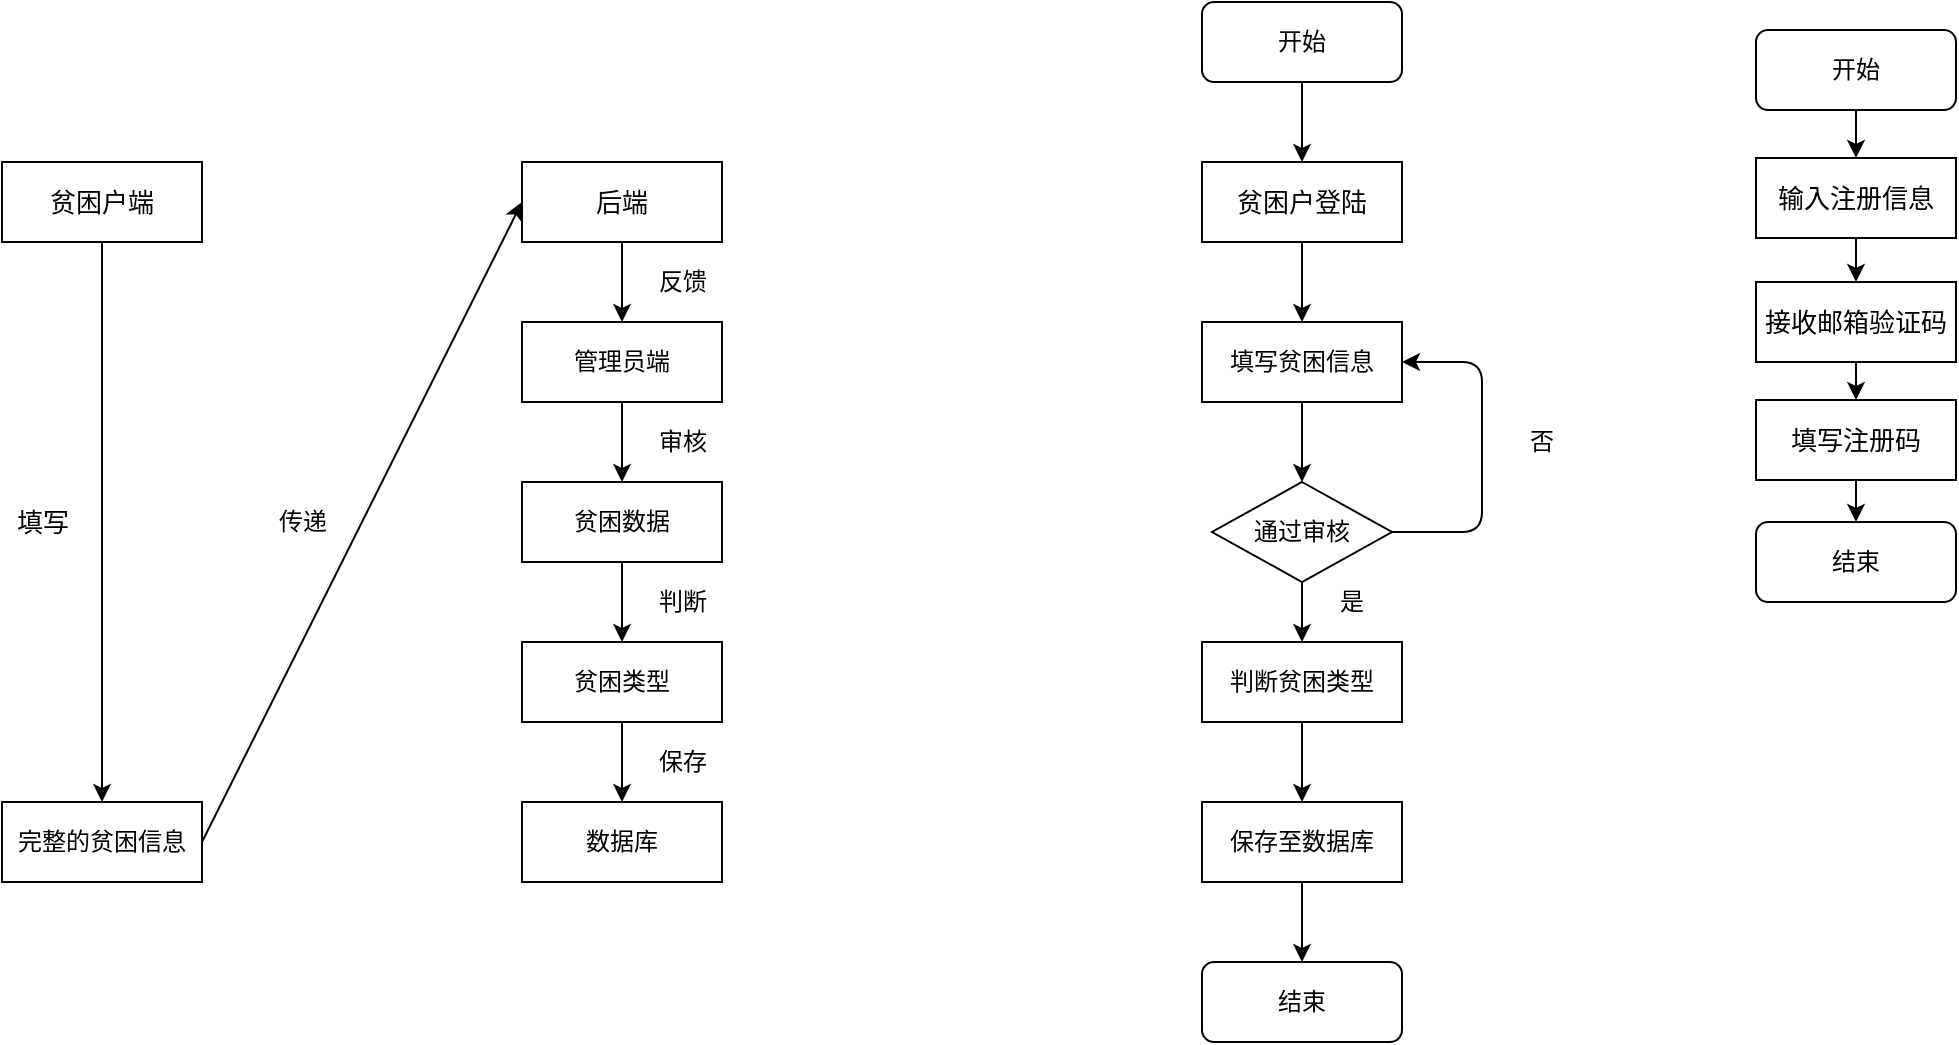 <mxfile version="14.7.3" type="github" pages="6"><diagram id="9uidr6xvaGJ-FGaCV_5Q" name="Page-1"><mxGraphModel dx="1038" dy="580" grid="0" gridSize="10" guides="1" tooltips="1" connect="1" arrows="1" fold="1" page="1" pageScale="1" pageWidth="3300" pageHeight="4681" math="0" shadow="0"><root><mxCell id="0"/><mxCell id="1" parent="0"/><mxCell id="lWjaE6YvKxO7YmKNy1jI-1" value="" style="edgeStyle=orthogonalEdgeStyle;rounded=0;orthogonalLoop=1;jettySize=auto;html=1;" parent="1" source="lWjaE6YvKxO7YmKNy1jI-2" target="lWjaE6YvKxO7YmKNy1jI-3" edge="1"><mxGeometry relative="1" as="geometry"/></mxCell><mxCell id="lWjaE6YvKxO7YmKNy1jI-2" value="&lt;font style=&quot;font-size: 13px&quot;&gt;贫困户端&lt;/font&gt;" style="rounded=0;whiteSpace=wrap;html=1;" parent="1" vertex="1"><mxGeometry x="120" y="200" width="100" height="40" as="geometry"/></mxCell><mxCell id="lWjaE6YvKxO7YmKNy1jI-3" value="完整的贫困信息" style="rounded=0;whiteSpace=wrap;html=1;" parent="1" vertex="1"><mxGeometry x="120" y="520" width="100" height="40" as="geometry"/></mxCell><mxCell id="lWjaE6YvKxO7YmKNy1jI-4" value="&lt;font style=&quot;font-size: 13px&quot;&gt;填写&lt;/font&gt;" style="text;html=1;align=center;verticalAlign=middle;resizable=0;points=[];autosize=1;strokeColor=none;" parent="1" vertex="1"><mxGeometry x="120" y="370" width="40" height="20" as="geometry"/></mxCell><mxCell id="lWjaE6YvKxO7YmKNy1jI-5" style="edgeStyle=orthogonalEdgeStyle;rounded=0;orthogonalLoop=1;jettySize=auto;html=1;" parent="1" source="lWjaE6YvKxO7YmKNy1jI-6" edge="1"><mxGeometry relative="1" as="geometry"><mxPoint x="430" y="280" as="targetPoint"/></mxGeometry></mxCell><mxCell id="lWjaE6YvKxO7YmKNy1jI-6" value="&lt;font style=&quot;font-size: 13px&quot;&gt;后端&lt;/font&gt;" style="rounded=0;whiteSpace=wrap;html=1;" parent="1" vertex="1"><mxGeometry x="380" y="200" width="100" height="40" as="geometry"/></mxCell><mxCell id="lWjaE6YvKxO7YmKNy1jI-7" value="" style="endArrow=classic;html=1;entryX=0;entryY=0.5;entryDx=0;entryDy=0;exitX=1;exitY=0.5;exitDx=0;exitDy=0;" parent="1" source="lWjaE6YvKxO7YmKNy1jI-3" target="lWjaE6YvKxO7YmKNy1jI-6" edge="1"><mxGeometry width="50" height="50" relative="1" as="geometry"><mxPoint x="220" y="470" as="sourcePoint"/><mxPoint x="370" y="220" as="targetPoint"/><Array as="points"/></mxGeometry></mxCell><mxCell id="lWjaE6YvKxO7YmKNy1jI-8" value="传递" style="text;html=1;align=center;verticalAlign=middle;resizable=0;points=[];autosize=1;strokeColor=none;" parent="1" vertex="1"><mxGeometry x="250" y="370" width="40" height="20" as="geometry"/></mxCell><mxCell id="lWjaE6YvKxO7YmKNy1jI-9" style="edgeStyle=orthogonalEdgeStyle;rounded=0;orthogonalLoop=1;jettySize=auto;html=1;" parent="1" source="lWjaE6YvKxO7YmKNy1jI-10" edge="1"><mxGeometry relative="1" as="geometry"><mxPoint x="430" y="360" as="targetPoint"/></mxGeometry></mxCell><mxCell id="lWjaE6YvKxO7YmKNy1jI-10" value="管理员端" style="rounded=0;whiteSpace=wrap;html=1;" parent="1" vertex="1"><mxGeometry x="380" y="280" width="100" height="40" as="geometry"/></mxCell><mxCell id="lWjaE6YvKxO7YmKNy1jI-11" value="反馈" style="text;html=1;align=center;verticalAlign=middle;resizable=0;points=[];autosize=1;strokeColor=none;" parent="1" vertex="1"><mxGeometry x="440" y="250" width="40" height="20" as="geometry"/></mxCell><mxCell id="lWjaE6YvKxO7YmKNy1jI-12" value="" style="edgeStyle=orthogonalEdgeStyle;rounded=0;orthogonalLoop=1;jettySize=auto;html=1;" parent="1" source="lWjaE6YvKxO7YmKNy1jI-13" target="lWjaE6YvKxO7YmKNy1jI-16" edge="1"><mxGeometry relative="1" as="geometry"/></mxCell><mxCell id="lWjaE6YvKxO7YmKNy1jI-13" value="贫困数据" style="rounded=0;whiteSpace=wrap;html=1;" parent="1" vertex="1"><mxGeometry x="380" y="360" width="100" height="40" as="geometry"/></mxCell><mxCell id="lWjaE6YvKxO7YmKNy1jI-14" value="审核" style="text;html=1;align=center;verticalAlign=middle;resizable=0;points=[];autosize=1;strokeColor=none;" parent="1" vertex="1"><mxGeometry x="440" y="330" width="40" height="20" as="geometry"/></mxCell><mxCell id="lWjaE6YvKxO7YmKNy1jI-15" value="" style="edgeStyle=orthogonalEdgeStyle;rounded=0;orthogonalLoop=1;jettySize=auto;html=1;" parent="1" source="lWjaE6YvKxO7YmKNy1jI-16" target="lWjaE6YvKxO7YmKNy1jI-18" edge="1"><mxGeometry relative="1" as="geometry"/></mxCell><mxCell id="lWjaE6YvKxO7YmKNy1jI-16" value="贫困类型" style="rounded=0;whiteSpace=wrap;html=1;" parent="1" vertex="1"><mxGeometry x="380" y="440" width="100" height="40" as="geometry"/></mxCell><mxCell id="lWjaE6YvKxO7YmKNy1jI-17" value="判断" style="text;html=1;align=center;verticalAlign=middle;resizable=0;points=[];autosize=1;strokeColor=none;" parent="1" vertex="1"><mxGeometry x="440" y="410" width="40" height="20" as="geometry"/></mxCell><mxCell id="lWjaE6YvKxO7YmKNy1jI-18" value="数据库" style="rounded=0;whiteSpace=wrap;html=1;" parent="1" vertex="1"><mxGeometry x="380" y="520" width="100" height="40" as="geometry"/></mxCell><mxCell id="lWjaE6YvKxO7YmKNy1jI-19" value="保存" style="text;html=1;align=center;verticalAlign=middle;resizable=0;points=[];autosize=1;strokeColor=none;" parent="1" vertex="1"><mxGeometry x="440" y="490" width="40" height="20" as="geometry"/></mxCell><mxCell id="g9F4gDefXn7Klqa5fWgZ-1" value="&lt;span style=&quot;font-size: 13px&quot;&gt;贫困户登陆&lt;/span&gt;" style="rounded=0;whiteSpace=wrap;html=1;" vertex="1" parent="1"><mxGeometry x="720" y="200" width="100" height="40" as="geometry"/></mxCell><mxCell id="g9F4gDefXn7Klqa5fWgZ-2" value="填写贫困信息" style="rounded=0;whiteSpace=wrap;html=1;" vertex="1" parent="1"><mxGeometry x="720" y="280" width="100" height="40" as="geometry"/></mxCell><mxCell id="g9F4gDefXn7Klqa5fWgZ-4" value="开始" style="rounded=1;whiteSpace=wrap;html=1;" vertex="1" parent="1"><mxGeometry x="720" y="120" width="100" height="40" as="geometry"/></mxCell><mxCell id="g9F4gDefXn7Klqa5fWgZ-6" value="通过审核" style="rhombus;whiteSpace=wrap;html=1;" vertex="1" parent="1"><mxGeometry x="725" y="360" width="90" height="50" as="geometry"/></mxCell><mxCell id="g9F4gDefXn7Klqa5fWgZ-8" value="判断贫困类型" style="rounded=0;whiteSpace=wrap;html=1;" vertex="1" parent="1"><mxGeometry x="720" y="440" width="100" height="40" as="geometry"/></mxCell><mxCell id="g9F4gDefXn7Klqa5fWgZ-9" value="保存至数据库" style="rounded=0;whiteSpace=wrap;html=1;" vertex="1" parent="1"><mxGeometry x="720" y="520" width="100" height="40" as="geometry"/></mxCell><mxCell id="g9F4gDefXn7Klqa5fWgZ-10" value="结束" style="rounded=1;whiteSpace=wrap;html=1;" vertex="1" parent="1"><mxGeometry x="720" y="600" width="100" height="40" as="geometry"/></mxCell><mxCell id="g9F4gDefXn7Klqa5fWgZ-11" value="" style="endArrow=classic;html=1;exitX=0.5;exitY=1;exitDx=0;exitDy=0;entryX=0.5;entryY=0;entryDx=0;entryDy=0;" edge="1" parent="1" source="g9F4gDefXn7Klqa5fWgZ-9" target="g9F4gDefXn7Klqa5fWgZ-10"><mxGeometry width="50" height="50" relative="1" as="geometry"><mxPoint x="550" y="210" as="sourcePoint"/><mxPoint x="550" y="270" as="targetPoint"/></mxGeometry></mxCell><mxCell id="g9F4gDefXn7Klqa5fWgZ-12" value="" style="endArrow=classic;html=1;exitX=0.5;exitY=1;exitDx=0;exitDy=0;entryX=0.5;entryY=0;entryDx=0;entryDy=0;" edge="1" parent="1" source="g9F4gDefXn7Klqa5fWgZ-4" target="g9F4gDefXn7Klqa5fWgZ-1"><mxGeometry width="50" height="50" relative="1" as="geometry"><mxPoint x="560" y="220" as="sourcePoint"/><mxPoint x="560" y="280" as="targetPoint"/></mxGeometry></mxCell><mxCell id="g9F4gDefXn7Klqa5fWgZ-13" value="" style="endArrow=classic;html=1;exitX=0.5;exitY=1;exitDx=0;exitDy=0;entryX=0.5;entryY=0;entryDx=0;entryDy=0;" edge="1" parent="1" source="g9F4gDefXn7Klqa5fWgZ-1" target="g9F4gDefXn7Klqa5fWgZ-2"><mxGeometry width="50" height="50" relative="1" as="geometry"><mxPoint x="570" y="230" as="sourcePoint"/><mxPoint x="570" y="290" as="targetPoint"/></mxGeometry></mxCell><mxCell id="g9F4gDefXn7Klqa5fWgZ-14" value="" style="endArrow=classic;html=1;exitX=0.5;exitY=1;exitDx=0;exitDy=0;entryX=0.5;entryY=0;entryDx=0;entryDy=0;" edge="1" parent="1" source="g9F4gDefXn7Klqa5fWgZ-2" target="g9F4gDefXn7Klqa5fWgZ-6"><mxGeometry width="50" height="50" relative="1" as="geometry"><mxPoint x="580" y="240" as="sourcePoint"/><mxPoint x="580" y="300" as="targetPoint"/></mxGeometry></mxCell><mxCell id="g9F4gDefXn7Klqa5fWgZ-15" value="" style="endArrow=classic;html=1;exitX=1;exitY=0.5;exitDx=0;exitDy=0;entryX=1;entryY=0.5;entryDx=0;entryDy=0;" edge="1" parent="1" source="g9F4gDefXn7Klqa5fWgZ-6" target="g9F4gDefXn7Klqa5fWgZ-2"><mxGeometry width="50" height="50" relative="1" as="geometry"><mxPoint x="590" y="250" as="sourcePoint"/><mxPoint x="860" y="210" as="targetPoint"/><Array as="points"><mxPoint x="860" y="385"/><mxPoint x="860" y="300"/></Array></mxGeometry></mxCell><mxCell id="g9F4gDefXn7Klqa5fWgZ-16" value="" style="endArrow=classic;html=1;entryX=0.5;entryY=0;entryDx=0;entryDy=0;" edge="1" parent="1" target="g9F4gDefXn7Klqa5fWgZ-8"><mxGeometry width="50" height="50" relative="1" as="geometry"><mxPoint x="770" y="410" as="sourcePoint"/><mxPoint x="600" y="320" as="targetPoint"/></mxGeometry></mxCell><mxCell id="g9F4gDefXn7Klqa5fWgZ-17" value="" style="endArrow=classic;html=1;exitX=0.5;exitY=1;exitDx=0;exitDy=0;entryX=0.5;entryY=0;entryDx=0;entryDy=0;" edge="1" parent="1" source="g9F4gDefXn7Klqa5fWgZ-8" target="g9F4gDefXn7Klqa5fWgZ-9"><mxGeometry width="50" height="50" relative="1" as="geometry"><mxPoint x="610" y="270" as="sourcePoint"/><mxPoint x="610" y="330" as="targetPoint"/></mxGeometry></mxCell><mxCell id="g9F4gDefXn7Klqa5fWgZ-19" value="是" style="text;html=1;strokeColor=none;fillColor=none;align=center;verticalAlign=middle;whiteSpace=wrap;rounded=0;" vertex="1" parent="1"><mxGeometry x="775" y="410" width="40" height="20" as="geometry"/></mxCell><mxCell id="g9F4gDefXn7Klqa5fWgZ-20" value="否" style="text;html=1;strokeColor=none;fillColor=none;align=center;verticalAlign=middle;whiteSpace=wrap;rounded=0;" vertex="1" parent="1"><mxGeometry x="870" y="330" width="40" height="20" as="geometry"/></mxCell><mxCell id="kg-lKKX8CGkrBtrVqPH3-1" value="开始" style="rounded=1;whiteSpace=wrap;html=1;" vertex="1" parent="1"><mxGeometry x="997" y="134" width="100" height="40" as="geometry"/></mxCell><mxCell id="kg-lKKX8CGkrBtrVqPH3-2" value="&lt;span style=&quot;font-size: 13px&quot;&gt;输入注册信息&lt;/span&gt;" style="rounded=0;whiteSpace=wrap;html=1;" vertex="1" parent="1"><mxGeometry x="997" y="198" width="100" height="40" as="geometry"/></mxCell><mxCell id="kg-lKKX8CGkrBtrVqPH3-4" value="&lt;span style=&quot;font-size: 13px&quot;&gt;接收邮箱验证码&lt;/span&gt;&lt;span style=&quot;color: rgba(0 , 0 , 0 , 0) ; font-family: monospace ; font-size: 0px&quot;&gt;%3CmxGraphModel%3E%3Croot%3E%3CmxCell%20id%3D%220%22%2F%3E%3CmxCell%20id%3D%221%22%20parent%3D%220%22%2F%3E%3CmxCell%20id%3D%222%22%20value%3D%22%26lt%3Bspan%20style%3D%26quot%3Bfont-size%3A%2013px%26quot%3B%26gt%3B%E8%B4%AB%E5%9B%B0%E6%88%B7%E7%99%BB%E9%99%86%26lt%3B%2Fspan%26gt%3B%22%20style%3D%22rounded%3D0%3BwhiteSpace%3Dwrap%3Bhtml%3D1%3B%22%20vertex%3D%221%22%20parent%3D%221%22%3E%3CmxGeometry%20x%3D%22720%22%20y%3D%22200%22%20width%3D%22100%22%20height%3D%2240%22%20as%3D%22geometry%22%2F%3E%3C%2FmxCell%3E%3C%2Froot%3E%3C%2FmxGraphModel%3E&lt;/span&gt;" style="rounded=0;whiteSpace=wrap;html=1;" vertex="1" parent="1"><mxGeometry x="997" y="260" width="100" height="40" as="geometry"/></mxCell><mxCell id="kg-lKKX8CGkrBtrVqPH3-5" value="&lt;span style=&quot;font-size: 13px&quot;&gt;填写注册码&lt;/span&gt;" style="rounded=0;whiteSpace=wrap;html=1;" vertex="1" parent="1"><mxGeometry x="997" y="319" width="100" height="40" as="geometry"/></mxCell><mxCell id="kg-lKKX8CGkrBtrVqPH3-8" value="结束" style="rounded=1;whiteSpace=wrap;html=1;" vertex="1" parent="1"><mxGeometry x="997" y="380" width="100" height="40" as="geometry"/></mxCell><mxCell id="kg-lKKX8CGkrBtrVqPH3-9" value="" style="endArrow=classic;html=1;exitX=0.5;exitY=1;exitDx=0;exitDy=0;entryX=0.5;entryY=0;entryDx=0;entryDy=0;" edge="1" parent="1" source="kg-lKKX8CGkrBtrVqPH3-1" target="kg-lKKX8CGkrBtrVqPH3-2"><mxGeometry width="50" height="50" relative="1" as="geometry"><mxPoint x="780" y="170.0" as="sourcePoint"/><mxPoint x="780" y="210.0" as="targetPoint"/></mxGeometry></mxCell><mxCell id="kg-lKKX8CGkrBtrVqPH3-12" value="" style="endArrow=classic;html=1;exitX=0.5;exitY=1;exitDx=0;exitDy=0;entryX=0.5;entryY=0;entryDx=0;entryDy=0;" edge="1" parent="1" source="kg-lKKX8CGkrBtrVqPH3-2" target="kg-lKKX8CGkrBtrVqPH3-4"><mxGeometry width="50" height="50" relative="1" as="geometry"><mxPoint x="1190" y="220.0" as="sourcePoint"/><mxPoint x="1190" y="280" as="targetPoint"/></mxGeometry></mxCell><mxCell id="kg-lKKX8CGkrBtrVqPH3-13" value="" style="endArrow=classic;html=1;exitX=0.5;exitY=1;exitDx=0;exitDy=0;entryX=0.5;entryY=0;entryDx=0;entryDy=0;" edge="1" parent="1" source="kg-lKKX8CGkrBtrVqPH3-4" target="kg-lKKX8CGkrBtrVqPH3-5"><mxGeometry width="50" height="50" relative="1" as="geometry"><mxPoint x="1200" y="230.0" as="sourcePoint"/><mxPoint x="1200" y="290" as="targetPoint"/></mxGeometry></mxCell><mxCell id="kg-lKKX8CGkrBtrVqPH3-14" value="" style="endArrow=classic;html=1;exitX=0.5;exitY=1;exitDx=0;exitDy=0;entryX=0.5;entryY=0;entryDx=0;entryDy=0;" edge="1" parent="1" source="kg-lKKX8CGkrBtrVqPH3-5" target="kg-lKKX8CGkrBtrVqPH3-8"><mxGeometry width="50" height="50" relative="1" as="geometry"><mxPoint x="1210" y="240.0" as="sourcePoint"/><mxPoint x="1210" y="300" as="targetPoint"/></mxGeometry></mxCell></root></mxGraphModel></diagram><diagram name="Page-2" id="jaLutXsFNqTZzNoBDwO9"><mxGraphModel dx="1038" dy="580" grid="0" gridSize="10" guides="1" tooltips="1" connect="1" arrows="1" fold="1" page="1" pageScale="1" pageWidth="827" pageHeight="1169" math="0" shadow="0"><root><mxCell id="jmt0HAjEI3Izf8CFsgJx-0"/><mxCell id="jmt0HAjEI3Izf8CFsgJx-1" parent="jmt0HAjEI3Izf8CFsgJx-0"/><mxCell id="jKVsdHDgzJNR6qKINqi9-1" value="" style="edgeStyle=orthogonalEdgeStyle;rounded=0;orthogonalLoop=1;jettySize=auto;html=1;" parent="jmt0HAjEI3Izf8CFsgJx-1" source="NeMFej2NEnj7kjuR1-jh-0" target="jKVsdHDgzJNR6qKINqi9-0" edge="1"><mxGeometry relative="1" as="geometry"/></mxCell><mxCell id="NeMFej2NEnj7kjuR1-jh-0" value="管理员端" style="rounded=0;whiteSpace=wrap;html=1;" parent="jmt0HAjEI3Izf8CFsgJx-1" vertex="1"><mxGeometry x="80" y="160" width="100" height="40" as="geometry"/></mxCell><mxCell id="jKVsdHDgzJNR6qKINqi9-4" value="" style="edgeStyle=orthogonalEdgeStyle;rounded=0;orthogonalLoop=1;jettySize=auto;html=1;" parent="jmt0HAjEI3Izf8CFsgJx-1" source="jKVsdHDgzJNR6qKINqi9-0" target="jKVsdHDgzJNR6qKINqi9-3" edge="1"><mxGeometry relative="1" as="geometry"/></mxCell><mxCell id="jKVsdHDgzJNR6qKINqi9-0" value="贫困信息" style="rounded=0;whiteSpace=wrap;html=1;" parent="jmt0HAjEI3Izf8CFsgJx-1" vertex="1"><mxGeometry x="80" y="260" width="100" height="40" as="geometry"/></mxCell><mxCell id="jKVsdHDgzJNR6qKINqi9-2" value="查看" style="text;html=1;align=center;verticalAlign=middle;resizable=0;points=[];autosize=1;strokeColor=none;" parent="jmt0HAjEI3Izf8CFsgJx-1" vertex="1"><mxGeometry x="140" y="220" width="40" height="20" as="geometry"/></mxCell><mxCell id="jKVsdHDgzJNR6qKINqi9-7" value="" style="edgeStyle=orthogonalEdgeStyle;rounded=0;orthogonalLoop=1;jettySize=auto;html=1;" parent="jmt0HAjEI3Izf8CFsgJx-1" source="jKVsdHDgzJNR6qKINqi9-3" target="jKVsdHDgzJNR6qKINqi9-6" edge="1"><mxGeometry relative="1" as="geometry"/></mxCell><mxCell id="jKVsdHDgzJNR6qKINqi9-3" value="帮扶措施" style="rounded=0;whiteSpace=wrap;html=1;" parent="jmt0HAjEI3Izf8CFsgJx-1" vertex="1"><mxGeometry x="80" y="360" width="100" height="40" as="geometry"/></mxCell><mxCell id="jKVsdHDgzJNR6qKINqi9-5" value="制定" style="text;html=1;align=center;verticalAlign=middle;resizable=0;points=[];autosize=1;strokeColor=none;" parent="jmt0HAjEI3Izf8CFsgJx-1" vertex="1"><mxGeometry x="140" y="320" width="40" height="20" as="geometry"/></mxCell><mxCell id="zY1ez2yMlVVjgG79thiP-1" value="" style="edgeStyle=orthogonalEdgeStyle;rounded=0;orthogonalLoop=1;jettySize=auto;html=1;" parent="jmt0HAjEI3Izf8CFsgJx-1" source="jKVsdHDgzJNR6qKINqi9-6" target="zY1ez2yMlVVjgG79thiP-0" edge="1"><mxGeometry relative="1" as="geometry"/></mxCell><mxCell id="jKVsdHDgzJNR6qKINqi9-6" value="贫困户端" style="rounded=0;whiteSpace=wrap;html=1;" parent="jmt0HAjEI3Izf8CFsgJx-1" vertex="1"><mxGeometry x="270" y="360" width="100" height="40" as="geometry"/></mxCell><mxCell id="jKVsdHDgzJNR6qKINqi9-8" value="反馈" style="text;html=1;align=center;verticalAlign=middle;resizable=0;points=[];autosize=1;strokeColor=none;" parent="jmt0HAjEI3Izf8CFsgJx-1" vertex="1"><mxGeometry x="210" y="350" width="40" height="20" as="geometry"/></mxCell><mxCell id="zY1ez2yMlVVjgG79thiP-4" value="" style="edgeStyle=orthogonalEdgeStyle;rounded=0;orthogonalLoop=1;jettySize=auto;html=1;" parent="jmt0HAjEI3Izf8CFsgJx-1" source="zY1ez2yMlVVjgG79thiP-0" target="zY1ez2yMlVVjgG79thiP-3" edge="1"><mxGeometry relative="1" as="geometry"/></mxCell><mxCell id="zY1ez2yMlVVjgG79thiP-0" value="帮扶政策" style="rounded=0;whiteSpace=wrap;html=1;" parent="jmt0HAjEI3Izf8CFsgJx-1" vertex="1"><mxGeometry x="270" y="260" width="100" height="40" as="geometry"/></mxCell><mxCell id="zY1ez2yMlVVjgG79thiP-2" value="确认" style="text;html=1;align=center;verticalAlign=middle;resizable=0;points=[];autosize=1;strokeColor=none;" parent="jmt0HAjEI3Izf8CFsgJx-1" vertex="1"><mxGeometry x="330" y="320" width="40" height="20" as="geometry"/></mxCell><mxCell id="zY1ez2yMlVVjgG79thiP-10" value="" style="edgeStyle=orthogonalEdgeStyle;rounded=0;orthogonalLoop=1;jettySize=auto;html=1;" parent="jmt0HAjEI3Izf8CFsgJx-1" source="zY1ez2yMlVVjgG79thiP-3" target="zY1ez2yMlVVjgG79thiP-9" edge="1"><mxGeometry relative="1" as="geometry"/></mxCell><mxCell id="zY1ez2yMlVVjgG79thiP-3" value="管理员端" style="rounded=0;whiteSpace=wrap;html=1;" parent="jmt0HAjEI3Izf8CFsgJx-1" vertex="1"><mxGeometry x="270" y="160" width="100" height="40" as="geometry"/></mxCell><mxCell id="zY1ez2yMlVVjgG79thiP-5" value="返回" style="text;html=1;align=center;verticalAlign=middle;resizable=0;points=[];autosize=1;strokeColor=none;" parent="jmt0HAjEI3Izf8CFsgJx-1" vertex="1"><mxGeometry x="320" y="220" width="40" height="20" as="geometry"/></mxCell><mxCell id="zY1ez2yMlVVjgG79thiP-9" value="数据库" style="rounded=0;whiteSpace=wrap;html=1;" parent="jmt0HAjEI3Izf8CFsgJx-1" vertex="1"><mxGeometry x="270" y="70" width="100" height="40" as="geometry"/></mxCell><mxCell id="zY1ez2yMlVVjgG79thiP-12" value="保存" style="text;html=1;align=center;verticalAlign=middle;resizable=0;points=[];autosize=1;strokeColor=none;" parent="jmt0HAjEI3Izf8CFsgJx-1" vertex="1"><mxGeometry x="330" y="130" width="40" height="20" as="geometry"/></mxCell><mxCell id="ouIoYBmP-Bvw4TXUdGk1-0" value="&lt;span style=&quot;font-size: 13px&quot;&gt;管理员户登陆&lt;/span&gt;" style="rounded=0;whiteSpace=wrap;html=1;" vertex="1" parent="jmt0HAjEI3Izf8CFsgJx-1"><mxGeometry x="576" y="136" width="100" height="40" as="geometry"/></mxCell><mxCell id="ouIoYBmP-Bvw4TXUdGk1-1" value="制定帮扶措施" style="rounded=0;whiteSpace=wrap;html=1;" vertex="1" parent="jmt0HAjEI3Izf8CFsgJx-1"><mxGeometry x="576" y="200" width="100" height="40" as="geometry"/></mxCell><mxCell id="ouIoYBmP-Bvw4TXUdGk1-2" value="开始" style="rounded=1;whiteSpace=wrap;html=1;" vertex="1" parent="jmt0HAjEI3Izf8CFsgJx-1"><mxGeometry x="576" y="77" width="100" height="40" as="geometry"/></mxCell><mxCell id="ouIoYBmP-Bvw4TXUdGk1-3" value="贫困户验证" style="rhombus;whiteSpace=wrap;html=1;" vertex="1" parent="jmt0HAjEI3Izf8CFsgJx-1"><mxGeometry x="581" y="263" width="90" height="50" as="geometry"/></mxCell><mxCell id="ouIoYBmP-Bvw4TXUdGk1-4" value="保存帮扶政策" style="rounded=0;whiteSpace=wrap;html=1;" vertex="1" parent="jmt0HAjEI3Izf8CFsgJx-1"><mxGeometry x="576" y="337" width="100" height="40" as="geometry"/></mxCell><mxCell id="ouIoYBmP-Bvw4TXUdGk1-6" value="结束" style="rounded=1;whiteSpace=wrap;html=1;" vertex="1" parent="jmt0HAjEI3Izf8CFsgJx-1"><mxGeometry x="576" y="400" width="100" height="40" as="geometry"/></mxCell><mxCell id="ouIoYBmP-Bvw4TXUdGk1-8" value="" style="endArrow=classic;html=1;exitX=0.5;exitY=1;exitDx=0;exitDy=0;entryX=0.5;entryY=0;entryDx=0;entryDy=0;" edge="1" parent="jmt0HAjEI3Izf8CFsgJx-1" source="ouIoYBmP-Bvw4TXUdGk1-2" target="ouIoYBmP-Bvw4TXUdGk1-0"><mxGeometry width="50" height="50" relative="1" as="geometry"><mxPoint x="416" y="156" as="sourcePoint"/><mxPoint x="416" y="216" as="targetPoint"/></mxGeometry></mxCell><mxCell id="ouIoYBmP-Bvw4TXUdGk1-9" value="" style="endArrow=classic;html=1;exitX=0.5;exitY=1;exitDx=0;exitDy=0;entryX=0.5;entryY=0;entryDx=0;entryDy=0;" edge="1" parent="jmt0HAjEI3Izf8CFsgJx-1" source="ouIoYBmP-Bvw4TXUdGk1-0" target="ouIoYBmP-Bvw4TXUdGk1-1"><mxGeometry width="50" height="50" relative="1" as="geometry"><mxPoint x="426" y="166" as="sourcePoint"/><mxPoint x="426" y="226" as="targetPoint"/></mxGeometry></mxCell><mxCell id="ouIoYBmP-Bvw4TXUdGk1-10" value="" style="endArrow=classic;html=1;exitX=0.5;exitY=1;exitDx=0;exitDy=0;entryX=0.5;entryY=0;entryDx=0;entryDy=0;" edge="1" parent="jmt0HAjEI3Izf8CFsgJx-1" source="ouIoYBmP-Bvw4TXUdGk1-1" target="ouIoYBmP-Bvw4TXUdGk1-3"><mxGeometry width="50" height="50" relative="1" as="geometry"><mxPoint x="436" y="176" as="sourcePoint"/><mxPoint x="436" y="236" as="targetPoint"/></mxGeometry></mxCell><mxCell id="ouIoYBmP-Bvw4TXUdGk1-12" value="" style="endArrow=classic;html=1;entryX=0.5;entryY=0;entryDx=0;entryDy=0;exitX=0.5;exitY=1;exitDx=0;exitDy=0;" edge="1" parent="jmt0HAjEI3Izf8CFsgJx-1" target="ouIoYBmP-Bvw4TXUdGk1-4" source="ouIoYBmP-Bvw4TXUdGk1-3"><mxGeometry width="50" height="50" relative="1" as="geometry"><mxPoint x="626" y="346" as="sourcePoint"/><mxPoint x="456" y="256" as="targetPoint"/></mxGeometry></mxCell><mxCell id="ouIoYBmP-Bvw4TXUdGk1-13" value="" style="endArrow=classic;html=1;exitX=0.5;exitY=1;exitDx=0;exitDy=0;entryX=0.5;entryY=0;entryDx=0;entryDy=0;" edge="1" parent="jmt0HAjEI3Izf8CFsgJx-1" source="ouIoYBmP-Bvw4TXUdGk1-4" target="ouIoYBmP-Bvw4TXUdGk1-6"><mxGeometry width="50" height="50" relative="1" as="geometry"><mxPoint x="466" y="206" as="sourcePoint"/><mxPoint x="626" y="456" as="targetPoint"/></mxGeometry></mxCell><mxCell id="ouIoYBmP-Bvw4TXUdGk1-14" value="是" style="text;html=1;strokeColor=none;fillColor=none;align=center;verticalAlign=middle;whiteSpace=wrap;rounded=0;" vertex="1" parent="jmt0HAjEI3Izf8CFsgJx-1"><mxGeometry x="631" y="317" width="40" height="20" as="geometry"/></mxCell><mxCell id="ouIoYBmP-Bvw4TXUdGk1-15" value="否" style="text;html=1;strokeColor=none;fillColor=none;align=center;verticalAlign=middle;whiteSpace=wrap;rounded=0;" vertex="1" parent="jmt0HAjEI3Izf8CFsgJx-1"><mxGeometry x="676" y="243" width="40" height="20" as="geometry"/></mxCell><mxCell id="gIP_XvbfDS9O7icYh2v4-1" value="" style="endArrow=classic;html=1;exitX=1;exitY=0.5;exitDx=0;exitDy=0;entryX=1;entryY=0.5;entryDx=0;entryDy=0;" edge="1" parent="jmt0HAjEI3Izf8CFsgJx-1" source="ouIoYBmP-Bvw4TXUdGk1-3" target="ouIoYBmP-Bvw4TXUdGk1-1"><mxGeometry width="50" height="50" relative="1" as="geometry"><mxPoint x="387" y="323" as="sourcePoint"/><mxPoint x="711" y="151" as="targetPoint"/><Array as="points"><mxPoint x="711" y="288"/><mxPoint x="711" y="221"/></Array></mxGeometry></mxCell></root></mxGraphModel></diagram><diagram name="Page-3" id="1GqwPjn3y79BW85efogJ"><mxGraphModel dx="1384" dy="773" grid="0" gridSize="10" guides="1" tooltips="1" connect="1" arrows="1" fold="1" page="1" pageScale="1" pageWidth="827" pageHeight="1169" math="0" shadow="0"><root><mxCell id="clBuz8nkAmh93xDaJ1kK-0"/><mxCell id="clBuz8nkAmh93xDaJ1kK-1" parent="clBuz8nkAmh93xDaJ1kK-0"/><mxCell id="Wf847QC3X3eWWrtRYwwO-2" value="" style="edgeStyle=orthogonalEdgeStyle;rounded=0;orthogonalLoop=1;jettySize=auto;html=1;" parent="clBuz8nkAmh93xDaJ1kK-1" source="Wf847QC3X3eWWrtRYwwO-0" target="Wf847QC3X3eWWrtRYwwO-1" edge="1"><mxGeometry relative="1" as="geometry"/></mxCell><mxCell id="Wf847QC3X3eWWrtRYwwO-0" value="贫困户端" style="rounded=0;whiteSpace=wrap;html=1;" parent="clBuz8nkAmh93xDaJ1kK-1" vertex="1"><mxGeometry x="160" y="269" width="80" height="40" as="geometry"/></mxCell><mxCell id="Wf847QC3X3eWWrtRYwwO-6" value="" style="edgeStyle=orthogonalEdgeStyle;rounded=0;orthogonalLoop=1;jettySize=auto;html=1;" parent="clBuz8nkAmh93xDaJ1kK-1" source="Wf847QC3X3eWWrtRYwwO-1" edge="1"><mxGeometry relative="1" as="geometry"><mxPoint x="200" y="444" as="targetPoint"/></mxGeometry></mxCell><mxCell id="Wf847QC3X3eWWrtRYwwO-1" value="查看扶贫措施" style="rounded=0;whiteSpace=wrap;html=1;" parent="clBuz8nkAmh93xDaJ1kK-1" vertex="1"><mxGeometry x="160" y="354" width="80" height="40" as="geometry"/></mxCell><mxCell id="Wf847QC3X3eWWrtRYwwO-12" value="" style="edgeStyle=orthogonalEdgeStyle;rounded=0;orthogonalLoop=1;jettySize=auto;html=1;" parent="clBuz8nkAmh93xDaJ1kK-1" source="Wf847QC3X3eWWrtRYwwO-8" target="Wf847QC3X3eWWrtRYwwO-11" edge="1"><mxGeometry relative="1" as="geometry"/></mxCell><mxCell id="Wf847QC3X3eWWrtRYwwO-8" value="管理员端" style="rounded=0;whiteSpace=wrap;html=1;" parent="clBuz8nkAmh93xDaJ1kK-1" vertex="1"><mxGeometry x="300" y="269" width="80" height="40" as="geometry"/></mxCell><mxCell id="Wf847QC3X3eWWrtRYwwO-11" value="更新帮扶进度" style="rounded=0;whiteSpace=wrap;html=1;" parent="clBuz8nkAmh93xDaJ1kK-1" vertex="1"><mxGeometry x="300" y="354" width="80" height="40" as="geometry"/></mxCell><mxCell id="Wf847QC3X3eWWrtRYwwO-14" value="" style="endArrow=classic;html=1;entryX=1;entryY=0.5;entryDx=0;entryDy=0;" parent="clBuz8nkAmh93xDaJ1kK-1" target="Wf847QC3X3eWWrtRYwwO-1" edge="1"><mxGeometry width="50" height="50" relative="1" as="geometry"><mxPoint x="300" y="374" as="sourcePoint"/><mxPoint x="440" y="344" as="targetPoint"/></mxGeometry></mxCell><mxCell id="Wf847QC3X3eWWrtRYwwO-15" value="对应" style="text;html=1;align=center;verticalAlign=middle;resizable=0;points=[];autosize=1;strokeColor=none;" parent="clBuz8nkAmh93xDaJ1kK-1" vertex="1"><mxGeometry x="250" y="344" width="40" height="20" as="geometry"/></mxCell><mxCell id="Wf847QC3X3eWWrtRYwwO-18" value="" style="edgeStyle=orthogonalEdgeStyle;rounded=0;orthogonalLoop=1;jettySize=auto;html=1;" parent="clBuz8nkAmh93xDaJ1kK-1" source="Wf847QC3X3eWWrtRYwwO-16" target="Wf847QC3X3eWWrtRYwwO-17" edge="1"><mxGeometry relative="1" as="geometry"/></mxCell><mxCell id="Wf847QC3X3eWWrtRYwwO-16" value="全部实现？" style="rhombus;whiteSpace=wrap;html=1;" parent="clBuz8nkAmh93xDaJ1kK-1" vertex="1"><mxGeometry x="160" y="444" width="80" height="50" as="geometry"/></mxCell><mxCell id="Wf847QC3X3eWWrtRYwwO-21" value="" style="edgeStyle=orthogonalEdgeStyle;rounded=0;orthogonalLoop=1;jettySize=auto;html=1;entryX=0.5;entryY=0;entryDx=0;entryDy=0;" parent="clBuz8nkAmh93xDaJ1kK-1" source="Wf847QC3X3eWWrtRYwwO-17" edge="1" target="Wf847QC3X3eWWrtRYwwO-28"><mxGeometry relative="1" as="geometry"><mxPoint x="200" y="624" as="targetPoint"/></mxGeometry></mxCell><mxCell id="Wf847QC3X3eWWrtRYwwO-17" value="跟新贫困数据" style="whiteSpace=wrap;html=1;" parent="clBuz8nkAmh93xDaJ1kK-1" vertex="1"><mxGeometry x="160" y="534" width="80" height="40" as="geometry"/></mxCell><mxCell id="Wf847QC3X3eWWrtRYwwO-19" value="是" style="text;html=1;align=center;verticalAlign=middle;resizable=0;points=[];autosize=1;strokeColor=none;" parent="clBuz8nkAmh93xDaJ1kK-1" vertex="1"><mxGeometry x="200" y="504" width="30" height="20" as="geometry"/></mxCell><mxCell id="Wf847QC3X3eWWrtRYwwO-25" value="" style="endArrow=classic;html=1;exitX=1;exitY=0.5;exitDx=0;exitDy=0;" parent="clBuz8nkAmh93xDaJ1kK-1" source="Wf847QC3X3eWWrtRYwwO-16" edge="1"><mxGeometry width="50" height="50" relative="1" as="geometry"><mxPoint x="250" y="474" as="sourcePoint"/><mxPoint x="200" y="414" as="targetPoint"/><Array as="points"><mxPoint x="280" y="469"/><mxPoint x="280" y="434"/><mxPoint x="280" y="414"/></Array></mxGeometry></mxCell><mxCell id="Wf847QC3X3eWWrtRYwwO-26" value="否" style="text;html=1;align=center;verticalAlign=middle;resizable=0;points=[];autosize=1;strokeColor=none;" parent="clBuz8nkAmh93xDaJ1kK-1" vertex="1"><mxGeometry x="290" y="434" width="30" height="20" as="geometry"/></mxCell><mxCell id="Wf847QC3X3eWWrtRYwwO-30" value="" style="edgeStyle=orthogonalEdgeStyle;rounded=0;orthogonalLoop=1;jettySize=auto;html=1;" parent="clBuz8nkAmh93xDaJ1kK-1" source="Wf847QC3X3eWWrtRYwwO-28" target="Wf847QC3X3eWWrtRYwwO-29" edge="1"><mxGeometry relative="1" as="geometry"/></mxCell><mxCell id="Wf847QC3X3eWWrtRYwwO-28" value="&lt;font style=&quot;font-size: 11px&quot;&gt;是否脱贫？&lt;/font&gt;" style="rhombus;whiteSpace=wrap;html=1;" parent="clBuz8nkAmh93xDaJ1kK-1" vertex="1"><mxGeometry x="160" y="612" width="80" height="50" as="geometry"/></mxCell><mxCell id="Wf847QC3X3eWWrtRYwwO-29" value="脱贫成功" style="whiteSpace=wrap;html=1;" parent="clBuz8nkAmh93xDaJ1kK-1" vertex="1"><mxGeometry x="160" y="698" width="80" height="40" as="geometry"/></mxCell><mxCell id="Wf847QC3X3eWWrtRYwwO-31" value="是" style="text;html=1;align=center;verticalAlign=middle;resizable=0;points=[];autosize=1;strokeColor=none;" parent="clBuz8nkAmh93xDaJ1kK-1" vertex="1"><mxGeometry x="205" y="667" width="30" height="20" as="geometry"/></mxCell><mxCell id="Wf847QC3X3eWWrtRYwwO-36" value="脱贫失败" style="whiteSpace=wrap;html=1;" parent="clBuz8nkAmh93xDaJ1kK-1" vertex="1"><mxGeometry x="290" y="698" width="80" height="40" as="geometry"/></mxCell><mxCell id="Wf847QC3X3eWWrtRYwwO-37" value="" style="endArrow=classic;html=1;exitX=1;exitY=0.5;exitDx=0;exitDy=0;entryX=0.5;entryY=0;entryDx=0;entryDy=0;" parent="clBuz8nkAmh93xDaJ1kK-1" source="Wf847QC3X3eWWrtRYwwO-28" target="Wf847QC3X3eWWrtRYwwO-36" edge="1"><mxGeometry width="50" height="50" relative="1" as="geometry"><mxPoint x="250" y="632" as="sourcePoint"/><mxPoint x="349" y="692" as="targetPoint"/><Array as="points"><mxPoint x="330" y="637"/></Array></mxGeometry></mxCell><mxCell id="Wf847QC3X3eWWrtRYwwO-38" value="否" style="text;html=1;align=center;verticalAlign=middle;resizable=0;points=[];autosize=1;strokeColor=none;" parent="clBuz8nkAmh93xDaJ1kK-1" vertex="1"><mxGeometry x="270" y="612" width="30" height="20" as="geometry"/></mxCell><mxCell id="7cReeLFD0lQoIBfyEO1z-0" value="开始" style="rounded=1;whiteSpace=wrap;html=1;" vertex="1" parent="clBuz8nkAmh93xDaJ1kK-1"><mxGeometry x="230" y="114" width="82" height="38" as="geometry"/></mxCell><mxCell id="7cReeLFD0lQoIBfyEO1z-3" value="是否管理员？" style="rhombus;whiteSpace=wrap;html=1;" vertex="1" parent="clBuz8nkAmh93xDaJ1kK-1"><mxGeometry x="231" y="185" width="80" height="50" as="geometry"/></mxCell><mxCell id="7cReeLFD0lQoIBfyEO1z-4" value="" style="endArrow=classic;html=1;exitX=0.5;exitY=1;exitDx=0;exitDy=0;entryX=0.5;entryY=0;entryDx=0;entryDy=0;" edge="1" parent="clBuz8nkAmh93xDaJ1kK-1" source="7cReeLFD0lQoIBfyEO1z-0" target="7cReeLFD0lQoIBfyEO1z-3"><mxGeometry width="50" height="50" relative="1" as="geometry"><mxPoint x="387" y="320" as="sourcePoint"/><mxPoint x="437" y="270" as="targetPoint"/></mxGeometry></mxCell><mxCell id="7cReeLFD0lQoIBfyEO1z-11" value="否" style="text;html=1;align=center;verticalAlign=middle;resizable=0;points=[];autosize=1;strokeColor=none;" vertex="1" parent="clBuz8nkAmh93xDaJ1kK-1"><mxGeometry x="162" y="227" width="30" height="20" as="geometry"/></mxCell><mxCell id="7cReeLFD0lQoIBfyEO1z-12" value="是" style="text;html=1;align=center;verticalAlign=middle;resizable=0;points=[];autosize=1;strokeColor=none;" vertex="1" parent="clBuz8nkAmh93xDaJ1kK-1"><mxGeometry x="348" y="227" width="30" height="20" as="geometry"/></mxCell><mxCell id="7cReeLFD0lQoIBfyEO1z-13" value="结束" style="rounded=1;whiteSpace=wrap;html=1;" vertex="1" parent="clBuz8nkAmh93xDaJ1kK-1"><mxGeometry x="222" y="812" width="82" height="38" as="geometry"/></mxCell><mxCell id="7cReeLFD0lQoIBfyEO1z-14" value="" style="endArrow=none;html=1;exitX=0.5;exitY=1;exitDx=0;exitDy=0;entryX=0.5;entryY=1;entryDx=0;entryDy=0;" edge="1" parent="clBuz8nkAmh93xDaJ1kK-1" source="Wf847QC3X3eWWrtRYwwO-29" target="Wf847QC3X3eWWrtRYwwO-36"><mxGeometry width="50" height="50" relative="1" as="geometry"><mxPoint x="387" y="571" as="sourcePoint"/><mxPoint x="463" y="772" as="targetPoint"/><Array as="points"><mxPoint x="200" y="772"/><mxPoint x="330" y="772"/></Array></mxGeometry></mxCell><mxCell id="7cReeLFD0lQoIBfyEO1z-16" value="" style="endArrow=classic;html=1;entryX=0.5;entryY=0;entryDx=0;entryDy=0;" edge="1" parent="clBuz8nkAmh93xDaJ1kK-1" target="7cReeLFD0lQoIBfyEO1z-13"><mxGeometry width="50" height="50" relative="1" as="geometry"><mxPoint x="264" y="769" as="sourcePoint"/><mxPoint x="437" y="719" as="targetPoint"/></mxGeometry></mxCell><mxCell id="7cReeLFD0lQoIBfyEO1z-22" value="" style="endArrow=classic;html=1;exitX=1;exitY=0.5;exitDx=0;exitDy=0;entryX=0.488;entryY=0;entryDx=0;entryDy=0;entryPerimeter=0;" edge="1" parent="clBuz8nkAmh93xDaJ1kK-1" source="7cReeLFD0lQoIBfyEO1z-3" target="Wf847QC3X3eWWrtRYwwO-8"><mxGeometry width="50" height="50" relative="1" as="geometry"><mxPoint x="410" y="360" as="sourcePoint"/><mxPoint x="370" y="210" as="targetPoint"/><Array as="points"><mxPoint x="339" y="210"/></Array></mxGeometry></mxCell><mxCell id="7cReeLFD0lQoIBfyEO1z-23" value="" style="endArrow=classic;html=1;exitX=0;exitY=0.5;exitDx=0;exitDy=0;entryX=0.5;entryY=0;entryDx=0;entryDy=0;" edge="1" parent="clBuz8nkAmh93xDaJ1kK-1" source="7cReeLFD0lQoIBfyEO1z-3" target="Wf847QC3X3eWWrtRYwwO-0"><mxGeometry width="50" height="50" relative="1" as="geometry"><mxPoint x="410" y="360" as="sourcePoint"/><mxPoint x="165" y="210" as="targetPoint"/><Array as="points"><mxPoint x="200" y="210"/></Array></mxGeometry></mxCell></root></mxGraphModel></diagram><diagram name="Page-4" id="mrx6JWoDb4QRYPnFyzMe"><mxGraphModel dx="1038" dy="580" grid="0" gridSize="10" guides="1" tooltips="1" connect="1" arrows="1" fold="1" page="1" pageScale="1" pageWidth="3300" pageHeight="4681" math="0" shadow="0"><root><mxCell id="DfgoQ8qtrPg1D8OVxDJp-0"/><mxCell id="DfgoQ8qtrPg1D8OVxDJp-1" parent="DfgoQ8qtrPg1D8OVxDJp-0"/><mxCell id="DfgoQ8qtrPg1D8OVxDJp-4" value="&lt;font style=&quot;font-size: 24px&quot;&gt;贫困信息&lt;/font&gt;" style="rounded=0;whiteSpace=wrap;html=1;" parent="DfgoQ8qtrPg1D8OVxDJp-1" vertex="1"><mxGeometry x="1390" y="590" width="170" height="80" as="geometry"/></mxCell><mxCell id="DfgoQ8qtrPg1D8OVxDJp-5" value="&lt;font style=&quot;font-size: 24px&quot;&gt;人口数&lt;/font&gt;" style="ellipse;whiteSpace=wrap;html=1;" parent="DfgoQ8qtrPg1D8OVxDJp-1" vertex="1"><mxGeometry x="1560" y="288" width="120" height="80" as="geometry"/></mxCell><mxCell id="DfgoQ8qtrPg1D8OVxDJp-6" value="户主名" style="ellipse;whiteSpace=wrap;html=1;fontSize=24;" parent="DfgoQ8qtrPg1D8OVxDJp-1" vertex="1"><mxGeometry x="1743" y="450" width="120" height="80" as="geometry"/></mxCell><mxCell id="DfgoQ8qtrPg1D8OVxDJp-7" value="&lt;font style=&quot;font-size: 24px&quot;&gt;文化程度&lt;/font&gt;" style="ellipse;whiteSpace=wrap;html=1;" parent="DfgoQ8qtrPg1D8OVxDJp-1" vertex="1"><mxGeometry x="1840" y="690" width="120" height="80" as="geometry"/></mxCell><mxCell id="DfgoQ8qtrPg1D8OVxDJp-8" value="&lt;font style=&quot;font-size: 24px&quot;&gt;联系电话&lt;/font&gt;" style="ellipse;whiteSpace=wrap;html=1;" parent="DfgoQ8qtrPg1D8OVxDJp-1" vertex="1"><mxGeometry x="1270" y="820" width="120" height="80" as="geometry"/></mxCell><mxCell id="DfgoQ8qtrPg1D8OVxDJp-9" value="&lt;font style=&quot;font-size: 24px&quot;&gt;健康状况&lt;/font&gt;" style="ellipse;whiteSpace=wrap;html=1;" parent="DfgoQ8qtrPg1D8OVxDJp-1" vertex="1"><mxGeometry x="1690" y="750" width="120" height="80" as="geometry"/></mxCell><mxCell id="DfgoQ8qtrPg1D8OVxDJp-10" value="&lt;font style=&quot;font-size: 24px&quot;&gt;家庭住址&lt;/font&gt;" style="ellipse;whiteSpace=wrap;html=1;" parent="DfgoQ8qtrPg1D8OVxDJp-1" vertex="1"><mxGeometry x="1580" y="820" width="120" height="80" as="geometry"/></mxCell><mxCell id="DfgoQ8qtrPg1D8OVxDJp-11" value="&lt;font style=&quot;font-size: 24px&quot;&gt;贫困类型&lt;/font&gt;" style="ellipse;whiteSpace=wrap;html=1;" parent="DfgoQ8qtrPg1D8OVxDJp-1" vertex="1"><mxGeometry x="1415" y="880" width="120" height="80" as="geometry"/></mxCell><mxCell id="DfgoQ8qtrPg1D8OVxDJp-12" value="&lt;font style=&quot;font-size: 24px&quot;&gt;在校生数量&lt;/font&gt;" style="ellipse;whiteSpace=wrap;html=1;" parent="DfgoQ8qtrPg1D8OVxDJp-1" vertex="1"><mxGeometry x="1167" y="334" width="120" height="80" as="geometry"/></mxCell><mxCell id="DfgoQ8qtrPg1D8OVxDJp-13" value="&lt;span style=&quot;font-size: 24px&quot;&gt;劳动力人数&lt;/span&gt;" style="ellipse;whiteSpace=wrap;html=1;" parent="DfgoQ8qtrPg1D8OVxDJp-1" vertex="1"><mxGeometry x="1295" y="285" width="120" height="80" as="geometry"/></mxCell><mxCell id="DfgoQ8qtrPg1D8OVxDJp-14" value="&lt;font style=&quot;font-size: 24px&quot;&gt;人均收入&lt;/font&gt;" style="ellipse;whiteSpace=wrap;html=1;" parent="DfgoQ8qtrPg1D8OVxDJp-1" vertex="1"><mxGeometry x="1117" y="780" width="120" height="80" as="geometry"/></mxCell><mxCell id="DfgoQ8qtrPg1D8OVxDJp-15" value="&lt;font style=&quot;font-size: 24px&quot;&gt;详细情况&lt;/font&gt;" style="ellipse;whiteSpace=wrap;html=1;" parent="DfgoQ8qtrPg1D8OVxDJp-1" vertex="1"><mxGeometry x="1030" y="690" width="120" height="80" as="geometry"/></mxCell><mxCell id="DfgoQ8qtrPg1D8OVxDJp-16" value="&lt;font style=&quot;font-size: 24px&quot;&gt;是否验证&lt;/font&gt;" style="ellipse;whiteSpace=wrap;html=1;" parent="DfgoQ8qtrPg1D8OVxDJp-1" vertex="1"><mxGeometry x="1663" y="365" width="120" height="80" as="geometry"/></mxCell><mxCell id="DfgoQ8qtrPg1D8OVxDJp-17" value="&lt;font style=&quot;font-size: 24px&quot;&gt;是否脱贫&lt;/font&gt;" style="ellipse;whiteSpace=wrap;html=1;" parent="DfgoQ8qtrPg1D8OVxDJp-1" vertex="1"><mxGeometry x="1096" y="450" width="120" height="80" as="geometry"/></mxCell><mxCell id="DfgoQ8qtrPg1D8OVxDJp-24" value="" style="endArrow=none;html=1;fontSize=24;entryX=0;entryY=1;entryDx=0;entryDy=0;" parent="DfgoQ8qtrPg1D8OVxDJp-1" target="DfgoQ8qtrPg1D8OVxDJp-16" edge="1"><mxGeometry width="50" height="50" relative="1" as="geometry"><mxPoint x="1510" y="590" as="sourcePoint"/><mxPoint x="1590" y="510" as="targetPoint"/></mxGeometry></mxCell><mxCell id="DfgoQ8qtrPg1D8OVxDJp-26" value="" style="endArrow=none;html=1;fontSize=24;exitX=0.75;exitY=0;exitDx=0;exitDy=0;entryX=0;entryY=1;entryDx=0;entryDy=0;" parent="DfgoQ8qtrPg1D8OVxDJp-1" source="DfgoQ8qtrPg1D8OVxDJp-4" target="DfgoQ8qtrPg1D8OVxDJp-6" edge="1"><mxGeometry width="50" height="50" relative="1" as="geometry"><mxPoint x="1510" y="590" as="sourcePoint"/><mxPoint x="1560" y="540" as="targetPoint"/></mxGeometry></mxCell><mxCell id="DfgoQ8qtrPg1D8OVxDJp-27" value="" style="endArrow=none;html=1;fontSize=24;entryX=0.325;entryY=0.969;entryDx=0;entryDy=0;entryPerimeter=0;" parent="DfgoQ8qtrPg1D8OVxDJp-1" target="DfgoQ8qtrPg1D8OVxDJp-5" edge="1"><mxGeometry width="50" height="50" relative="1" as="geometry"><mxPoint x="1502" y="590" as="sourcePoint"/><mxPoint x="1560" y="540" as="targetPoint"/></mxGeometry></mxCell><mxCell id="DfgoQ8qtrPg1D8OVxDJp-28" value="" style="endArrow=none;html=1;fontSize=24;exitX=0.5;exitY=0;exitDx=0;exitDy=0;entryX=0.5;entryY=1;entryDx=0;entryDy=0;" parent="DfgoQ8qtrPg1D8OVxDJp-1" source="DfgoQ8qtrPg1D8OVxDJp-4" target="DfgoQ8qtrPg1D8OVxDJp-13" edge="1"><mxGeometry width="50" height="50" relative="1" as="geometry"><mxPoint x="1510" y="590" as="sourcePoint"/><mxPoint x="1560" y="540" as="targetPoint"/></mxGeometry></mxCell><mxCell id="DfgoQ8qtrPg1D8OVxDJp-29" value="" style="endArrow=none;html=1;fontSize=24;exitX=0.371;exitY=-0.006;exitDx=0;exitDy=0;entryX=1;entryY=1;entryDx=0;entryDy=0;exitPerimeter=0;" parent="DfgoQ8qtrPg1D8OVxDJp-1" source="DfgoQ8qtrPg1D8OVxDJp-4" target="DfgoQ8qtrPg1D8OVxDJp-12" edge="1"><mxGeometry width="50" height="50" relative="1" as="geometry"><mxPoint x="1510" y="590" as="sourcePoint"/><mxPoint x="1560" y="540" as="targetPoint"/></mxGeometry></mxCell><mxCell id="DfgoQ8qtrPg1D8OVxDJp-30" value="" style="endArrow=none;html=1;fontSize=24;exitX=0.159;exitY=0.019;exitDx=0;exitDy=0;exitPerimeter=0;entryX=1;entryY=1;entryDx=0;entryDy=0;" parent="DfgoQ8qtrPg1D8OVxDJp-1" source="DfgoQ8qtrPg1D8OVxDJp-4" target="DfgoQ8qtrPg1D8OVxDJp-17" edge="1"><mxGeometry width="50" height="50" relative="1" as="geometry"><mxPoint x="1510" y="590" as="sourcePoint"/><mxPoint x="1310" y="530" as="targetPoint"/></mxGeometry></mxCell><mxCell id="DfgoQ8qtrPg1D8OVxDJp-31" value="" style="endArrow=none;html=1;fontSize=24;entryX=0.5;entryY=1;entryDx=0;entryDy=0;exitX=0.5;exitY=0;exitDx=0;exitDy=0;" parent="DfgoQ8qtrPg1D8OVxDJp-1" source="DfgoQ8qtrPg1D8OVxDJp-11" target="DfgoQ8qtrPg1D8OVxDJp-4" edge="1"><mxGeometry width="50" height="50" relative="1" as="geometry"><mxPoint x="1510" y="840" as="sourcePoint"/><mxPoint x="1560" y="790" as="targetPoint"/></mxGeometry></mxCell><mxCell id="DfgoQ8qtrPg1D8OVxDJp-32" value="" style="endArrow=none;html=1;fontSize=24;exitX=0;exitY=0;exitDx=0;exitDy=0;" parent="DfgoQ8qtrPg1D8OVxDJp-1" source="DfgoQ8qtrPg1D8OVxDJp-10" edge="1"><mxGeometry width="50" height="50" relative="1" as="geometry"><mxPoint x="1510" y="840" as="sourcePoint"/><mxPoint x="1490" y="670" as="targetPoint"/></mxGeometry></mxCell><mxCell id="DfgoQ8qtrPg1D8OVxDJp-33" value="" style="endArrow=none;html=1;fontSize=24;exitX=0;exitY=0;exitDx=0;exitDy=0;" parent="DfgoQ8qtrPg1D8OVxDJp-1" source="DfgoQ8qtrPg1D8OVxDJp-9" edge="1"><mxGeometry width="50" height="50" relative="1" as="geometry"><mxPoint x="1510" y="840" as="sourcePoint"/><mxPoint x="1501" y="670" as="targetPoint"/></mxGeometry></mxCell><mxCell id="DfgoQ8qtrPg1D8OVxDJp-34" value="" style="endArrow=none;html=1;fontSize=24;entryX=0.75;entryY=1;entryDx=0;entryDy=0;exitX=0.024;exitY=0.271;exitDx=0;exitDy=0;exitPerimeter=0;" parent="DfgoQ8qtrPg1D8OVxDJp-1" source="DfgoQ8qtrPg1D8OVxDJp-7" target="DfgoQ8qtrPg1D8OVxDJp-4" edge="1"><mxGeometry width="50" height="50" relative="1" as="geometry"><mxPoint x="1680" y="970" as="sourcePoint"/><mxPoint x="1730" y="920" as="targetPoint"/></mxGeometry></mxCell><mxCell id="DfgoQ8qtrPg1D8OVxDJp-35" value="" style="endArrow=none;html=1;fontSize=24;entryX=0.331;entryY=1.015;entryDx=0;entryDy=0;entryPerimeter=0;" parent="DfgoQ8qtrPg1D8OVxDJp-1" source="DfgoQ8qtrPg1D8OVxDJp-8" target="DfgoQ8qtrPg1D8OVxDJp-4" edge="1"><mxGeometry width="50" height="50" relative="1" as="geometry"><mxPoint x="1680" y="730" as="sourcePoint"/><mxPoint x="1730" y="680" as="targetPoint"/></mxGeometry></mxCell><mxCell id="DfgoQ8qtrPg1D8OVxDJp-36" value="" style="endArrow=none;html=1;fontSize=24;exitX=0.994;exitY=0.3;exitDx=0;exitDy=0;exitPerimeter=0;" parent="DfgoQ8qtrPg1D8OVxDJp-1" source="DfgoQ8qtrPg1D8OVxDJp-14" edge="1"><mxGeometry width="50" height="50" relative="1" as="geometry"><mxPoint x="1600" y="650" as="sourcePoint"/><mxPoint x="1430" y="671" as="targetPoint"/></mxGeometry></mxCell><mxCell id="DfgoQ8qtrPg1D8OVxDJp-38" value="" style="endArrow=none;html=1;fontSize=24;exitX=1;exitY=0.5;exitDx=0;exitDy=0;" parent="DfgoQ8qtrPg1D8OVxDJp-1" source="DfgoQ8qtrPg1D8OVxDJp-15" edge="1"><mxGeometry width="50" height="50" relative="1" as="geometry"><mxPoint x="1600" y="650" as="sourcePoint"/><mxPoint x="1405" y="670" as="targetPoint"/></mxGeometry></mxCell><mxCell id="DfgoQ8qtrPg1D8OVxDJp-39" value="&lt;font style=&quot;font-size: 24px&quot;&gt;用户信息&lt;/font&gt;" style="rounded=0;whiteSpace=wrap;html=1;" parent="DfgoQ8qtrPg1D8OVxDJp-1" vertex="1"><mxGeometry x="802" y="590" width="170" height="80" as="geometry"/></mxCell><mxCell id="DfgoQ8qtrPg1D8OVxDJp-40" value="&lt;font style=&quot;font-size: 24px&quot;&gt;用户ID&lt;/font&gt;" style="ellipse;whiteSpace=wrap;html=1;" parent="DfgoQ8qtrPg1D8OVxDJp-1" vertex="1"><mxGeometry x="842" y="370" width="120" height="80" as="geometry"/></mxCell><mxCell id="DfgoQ8qtrPg1D8OVxDJp-41" value="&lt;font style=&quot;font-size: 24px&quot;&gt;姓名&lt;/font&gt;" style="ellipse;whiteSpace=wrap;html=1;" parent="DfgoQ8qtrPg1D8OVxDJp-1" vertex="1"><mxGeometry x="612" y="430" width="120" height="80" as="geometry"/></mxCell><mxCell id="DfgoQ8qtrPg1D8OVxDJp-42" value="&lt;font style=&quot;font-size: 24px&quot;&gt;邮箱&lt;/font&gt;" style="ellipse;whiteSpace=wrap;html=1;" parent="DfgoQ8qtrPg1D8OVxDJp-1" vertex="1"><mxGeometry x="562" y="600" width="120" height="80" as="geometry"/></mxCell><mxCell id="DfgoQ8qtrPg1D8OVxDJp-43" value="&lt;font style=&quot;font-size: 24px&quot;&gt;电话&lt;/font&gt;" style="ellipse;whiteSpace=wrap;html=1;" parent="DfgoQ8qtrPg1D8OVxDJp-1" vertex="1"><mxGeometry x="602" y="750" width="120" height="80" as="geometry"/></mxCell><mxCell id="DfgoQ8qtrPg1D8OVxDJp-44" value="&lt;font style=&quot;font-size: 24px&quot;&gt;密码&lt;/font&gt;" style="ellipse;whiteSpace=wrap;html=1;" parent="DfgoQ8qtrPg1D8OVxDJp-1" vertex="1"><mxGeometry x="842" y="790" width="120" height="80" as="geometry"/></mxCell><mxCell id="DfgoQ8qtrPg1D8OVxDJp-45" value="关联" style="rhombus;whiteSpace=wrap;html=1;fontSize=24;" parent="DfgoQ8qtrPg1D8OVxDJp-1" vertex="1"><mxGeometry x="1127" y="590" width="120" height="80" as="geometry"/></mxCell><mxCell id="DfgoQ8qtrPg1D8OVxDJp-46" value="" style="endArrow=none;html=1;fontSize=24;exitX=1;exitY=0.5;exitDx=0;exitDy=0;entryX=0;entryY=0.5;entryDx=0;entryDy=0;" parent="DfgoQ8qtrPg1D8OVxDJp-1" source="DfgoQ8qtrPg1D8OVxDJp-45" target="DfgoQ8qtrPg1D8OVxDJp-4" edge="1"><mxGeometry width="50" height="50" relative="1" as="geometry"><mxPoint x="1230" y="850" as="sourcePoint"/><mxPoint x="1280" y="800" as="targetPoint"/></mxGeometry></mxCell><mxCell id="DfgoQ8qtrPg1D8OVxDJp-47" value="" style="endArrow=none;html=1;fontSize=24;entryX=0;entryY=0.5;entryDx=0;entryDy=0;exitX=1;exitY=0.5;exitDx=0;exitDy=0;" parent="DfgoQ8qtrPg1D8OVxDJp-1" source="DfgoQ8qtrPg1D8OVxDJp-39" target="DfgoQ8qtrPg1D8OVxDJp-45" edge="1"><mxGeometry width="50" height="50" relative="1" as="geometry"><mxPoint x="1230" y="850" as="sourcePoint"/><mxPoint x="1280" y="800" as="targetPoint"/></mxGeometry></mxCell><mxCell id="DfgoQ8qtrPg1D8OVxDJp-48" style="edgeStyle=orthogonalEdgeStyle;rounded=0;orthogonalLoop=1;jettySize=auto;html=1;exitX=0.5;exitY=1;exitDx=0;exitDy=0;fontSize=24;" parent="DfgoQ8qtrPg1D8OVxDJp-1" source="DfgoQ8qtrPg1D8OVxDJp-41" target="DfgoQ8qtrPg1D8OVxDJp-41" edge="1"><mxGeometry relative="1" as="geometry"/></mxCell><mxCell id="DfgoQ8qtrPg1D8OVxDJp-49" value="" style="endArrow=none;html=1;fontSize=24;exitX=0.5;exitY=0;exitDx=0;exitDy=0;" parent="DfgoQ8qtrPg1D8OVxDJp-1" source="DfgoQ8qtrPg1D8OVxDJp-44" edge="1"><mxGeometry width="50" height="50" relative="1" as="geometry"><mxPoint x="1512" y="850" as="sourcePoint"/><mxPoint x="892" y="670" as="targetPoint"/></mxGeometry></mxCell><mxCell id="DfgoQ8qtrPg1D8OVxDJp-50" value="" style="endArrow=none;html=1;fontSize=24;entryX=0.25;entryY=1;entryDx=0;entryDy=0;exitX=1;exitY=0.5;exitDx=0;exitDy=0;" parent="DfgoQ8qtrPg1D8OVxDJp-1" source="DfgoQ8qtrPg1D8OVxDJp-43" target="DfgoQ8qtrPg1D8OVxDJp-39" edge="1"><mxGeometry width="50" height="50" relative="1" as="geometry"><mxPoint x="1512" y="850" as="sourcePoint"/><mxPoint x="1562" y="800" as="targetPoint"/></mxGeometry></mxCell><mxCell id="DfgoQ8qtrPg1D8OVxDJp-51" value="" style="endArrow=none;html=1;fontSize=24;entryX=0;entryY=0.5;entryDx=0;entryDy=0;exitX=1;exitY=0.5;exitDx=0;exitDy=0;" parent="DfgoQ8qtrPg1D8OVxDJp-1" source="DfgoQ8qtrPg1D8OVxDJp-42" target="DfgoQ8qtrPg1D8OVxDJp-39" edge="1"><mxGeometry width="50" height="50" relative="1" as="geometry"><mxPoint x="1512" y="850" as="sourcePoint"/><mxPoint x="1562" y="800" as="targetPoint"/></mxGeometry></mxCell><mxCell id="DfgoQ8qtrPg1D8OVxDJp-52" value="" style="endArrow=none;html=1;fontSize=24;entryX=1;entryY=0.5;entryDx=0;entryDy=0;exitX=0.25;exitY=0;exitDx=0;exitDy=0;" parent="DfgoQ8qtrPg1D8OVxDJp-1" source="DfgoQ8qtrPg1D8OVxDJp-39" target="DfgoQ8qtrPg1D8OVxDJp-41" edge="1"><mxGeometry width="50" height="50" relative="1" as="geometry"><mxPoint x="1512" y="850" as="sourcePoint"/><mxPoint x="1562" y="800" as="targetPoint"/></mxGeometry></mxCell><mxCell id="DfgoQ8qtrPg1D8OVxDJp-53" value="" style="endArrow=none;html=1;fontSize=24;entryX=0.5;entryY=1;entryDx=0;entryDy=0;exitX=0.5;exitY=0;exitDx=0;exitDy=0;" parent="DfgoQ8qtrPg1D8OVxDJp-1" source="DfgoQ8qtrPg1D8OVxDJp-39" target="DfgoQ8qtrPg1D8OVxDJp-40" edge="1"><mxGeometry width="50" height="50" relative="1" as="geometry"><mxPoint x="1512" y="850" as="sourcePoint"/><mxPoint x="1562" y="800" as="targetPoint"/></mxGeometry></mxCell><mxCell id="DfgoQ8qtrPg1D8OVxDJp-54" value="&lt;span style=&quot;font-size: 24px&quot;&gt;帮扶计划信息&lt;/span&gt;" style="rounded=0;whiteSpace=wrap;html=1;" parent="DfgoQ8qtrPg1D8OVxDJp-1" vertex="1"><mxGeometry x="2062" y="590" width="170" height="80" as="geometry"/></mxCell><mxCell id="DfgoQ8qtrPg1D8OVxDJp-55" value="&lt;font style=&quot;font-size: 24px&quot;&gt;帮扶ID&lt;/font&gt;" style="ellipse;whiteSpace=wrap;html=1;" parent="DfgoQ8qtrPg1D8OVxDJp-1" vertex="1"><mxGeometry x="1971" y="370" width="120" height="80" as="geometry"/></mxCell><mxCell id="DfgoQ8qtrPg1D8OVxDJp-56" value="&lt;font style=&quot;font-size: 24px&quot;&gt;帮扶人姓名&lt;/font&gt;" style="ellipse;whiteSpace=wrap;html=1;" parent="DfgoQ8qtrPg1D8OVxDJp-1" vertex="1"><mxGeometry x="2121" y="270" width="120" height="80" as="geometry"/></mxCell><mxCell id="DfgoQ8qtrPg1D8OVxDJp-57" value="&lt;font style=&quot;font-size: 24px&quot;&gt;帮扶详情&lt;/font&gt;" style="ellipse;whiteSpace=wrap;html=1;" parent="DfgoQ8qtrPg1D8OVxDJp-1" vertex="1"><mxGeometry x="2261" y="330" width="120" height="80" as="geometry"/></mxCell><mxCell id="DfgoQ8qtrPg1D8OVxDJp-58" value="&lt;font style=&quot;font-size: 24px&quot;&gt;预期目标&lt;/font&gt;" style="ellipse;whiteSpace=wrap;html=1;" parent="DfgoQ8qtrPg1D8OVxDJp-1" vertex="1"><mxGeometry x="2321" y="430" width="120" height="80" as="geometry"/></mxCell><mxCell id="DfgoQ8qtrPg1D8OVxDJp-60" value="&lt;font style=&quot;font-size: 24px&quot;&gt;脱贫年份&lt;/font&gt;" style="ellipse;whiteSpace=wrap;html=1;" parent="DfgoQ8qtrPg1D8OVxDJp-1" vertex="1"><mxGeometry x="2341" y="550" width="120" height="80" as="geometry"/></mxCell><mxCell id="DfgoQ8qtrPg1D8OVxDJp-61" value="&lt;font style=&quot;font-size: 24px&quot;&gt;是否脱贫&lt;/font&gt;" style="ellipse;whiteSpace=wrap;html=1;" parent="DfgoQ8qtrPg1D8OVxDJp-1" vertex="1"><mxGeometry x="2361" y="710" width="120" height="80" as="geometry"/></mxCell><mxCell id="DfgoQ8qtrPg1D8OVxDJp-62" value="" style="endArrow=none;html=1;fontSize=24;entryX=0.5;entryY=1;entryDx=0;entryDy=0;" parent="DfgoQ8qtrPg1D8OVxDJp-1" target="DfgoQ8qtrPg1D8OVxDJp-55" edge="1"><mxGeometry width="50" height="50" relative="1" as="geometry"><mxPoint x="2161" y="590" as="sourcePoint"/><mxPoint x="1592" y="640" as="targetPoint"/></mxGeometry></mxCell><mxCell id="DfgoQ8qtrPg1D8OVxDJp-63" value="" style="endArrow=none;html=1;fontSize=24;exitX=0.75;exitY=0;exitDx=0;exitDy=0;entryX=0.5;entryY=1;entryDx=0;entryDy=0;" parent="DfgoQ8qtrPg1D8OVxDJp-1" source="DfgoQ8qtrPg1D8OVxDJp-54" target="DfgoQ8qtrPg1D8OVxDJp-56" edge="1"><mxGeometry width="50" height="50" relative="1" as="geometry"><mxPoint x="1542" y="690" as="sourcePoint"/><mxPoint x="2201" y="390" as="targetPoint"/></mxGeometry></mxCell><mxCell id="DfgoQ8qtrPg1D8OVxDJp-64" value="" style="endArrow=none;html=1;fontSize=24;exitX=0;exitY=0.5;exitDx=0;exitDy=0;entryX=1;entryY=0.5;entryDx=0;entryDy=0;" parent="DfgoQ8qtrPg1D8OVxDJp-1" source="DfgoQ8qtrPg1D8OVxDJp-60" target="DfgoQ8qtrPg1D8OVxDJp-54" edge="1"><mxGeometry width="50" height="50" relative="1" as="geometry"><mxPoint x="2682" y="700" as="sourcePoint"/><mxPoint x="2281" y="680" as="targetPoint"/></mxGeometry></mxCell><mxCell id="DfgoQ8qtrPg1D8OVxDJp-65" value="" style="endArrow=none;html=1;fontSize=24;exitX=0;exitY=1;exitDx=0;exitDy=0;entryX=0.894;entryY=-0.031;entryDx=0;entryDy=0;entryPerimeter=0;" parent="DfgoQ8qtrPg1D8OVxDJp-1" source="DfgoQ8qtrPg1D8OVxDJp-57" target="DfgoQ8qtrPg1D8OVxDJp-54" edge="1"><mxGeometry width="50" height="50" relative="1" as="geometry"><mxPoint x="2692" y="710" as="sourcePoint"/><mxPoint x="2792" y="620" as="targetPoint"/></mxGeometry></mxCell><mxCell id="DfgoQ8qtrPg1D8OVxDJp-66" value="" style="endArrow=none;html=1;fontSize=24;exitX=1;exitY=0.25;exitDx=0;exitDy=0;" parent="DfgoQ8qtrPg1D8OVxDJp-1" source="DfgoQ8qtrPg1D8OVxDJp-54" edge="1"><mxGeometry width="50" height="50" relative="1" as="geometry"><mxPoint x="2702" y="720" as="sourcePoint"/><mxPoint x="2321" y="480" as="targetPoint"/></mxGeometry></mxCell><mxCell id="DfgoQ8qtrPg1D8OVxDJp-67" value="" style="endArrow=none;html=1;fontSize=24;exitX=0;exitY=0;exitDx=0;exitDy=0;entryX=1;entryY=0.75;entryDx=0;entryDy=0;" parent="DfgoQ8qtrPg1D8OVxDJp-1" source="DfgoQ8qtrPg1D8OVxDJp-61" target="DfgoQ8qtrPg1D8OVxDJp-54" edge="1"><mxGeometry width="50" height="50" relative="1" as="geometry"><mxPoint x="1542" y="690" as="sourcePoint"/><mxPoint x="2122" y="670" as="targetPoint"/></mxGeometry></mxCell><mxCell id="DfgoQ8qtrPg1D8OVxDJp-68" value="关联" style="rhombus;whiteSpace=wrap;html=1;fontSize=24;" parent="DfgoQ8qtrPg1D8OVxDJp-1" vertex="1"><mxGeometry x="1770" y="590" width="120" height="80" as="geometry"/></mxCell><mxCell id="DfgoQ8qtrPg1D8OVxDJp-69" value="" style="endArrow=none;html=1;fontSize=24;entryX=1;entryY=0.5;entryDx=0;entryDy=0;exitX=0;exitY=0.5;exitDx=0;exitDy=0;" parent="DfgoQ8qtrPg1D8OVxDJp-1" source="DfgoQ8qtrPg1D8OVxDJp-68" target="DfgoQ8qtrPg1D8OVxDJp-4" edge="1"><mxGeometry width="50" height="50" relative="1" as="geometry"><mxPoint x="1740" y="700" as="sourcePoint"/><mxPoint x="1790" y="650" as="targetPoint"/></mxGeometry></mxCell><mxCell id="DfgoQ8qtrPg1D8OVxDJp-70" value="" style="endArrow=none;html=1;fontSize=24;entryX=0;entryY=0.5;entryDx=0;entryDy=0;exitX=1;exitY=0.5;exitDx=0;exitDy=0;" parent="DfgoQ8qtrPg1D8OVxDJp-1" source="DfgoQ8qtrPg1D8OVxDJp-68" target="DfgoQ8qtrPg1D8OVxDJp-54" edge="1"><mxGeometry width="50" height="50" relative="1" as="geometry"><mxPoint x="1740" y="700" as="sourcePoint"/><mxPoint x="1790" y="650" as="targetPoint"/></mxGeometry></mxCell><mxCell id="DfgoQ8qtrPg1D8OVxDJp-71" value="&lt;span style=&quot;font-size: 24px&quot;&gt;帮扶措施信息&lt;/span&gt;" style="rounded=0;whiteSpace=wrap;html=1;" parent="DfgoQ8qtrPg1D8OVxDJp-1" vertex="1"><mxGeometry x="2062" y="900" width="170" height="80" as="geometry"/></mxCell><mxCell id="DfgoQ8qtrPg1D8OVxDJp-72" value="关联" style="rhombus;whiteSpace=wrap;html=1;fontSize=24;" parent="DfgoQ8qtrPg1D8OVxDJp-1" vertex="1"><mxGeometry x="2087" y="740" width="120" height="80" as="geometry"/></mxCell><mxCell id="DfgoQ8qtrPg1D8OVxDJp-73" value="&lt;font style=&quot;font-size: 24px&quot;&gt;措施ID&lt;/font&gt;" style="ellipse;whiteSpace=wrap;html=1;" parent="DfgoQ8qtrPg1D8OVxDJp-1" vertex="1"><mxGeometry x="2330" y="910" width="120" height="80" as="geometry"/></mxCell><mxCell id="DfgoQ8qtrPg1D8OVxDJp-74" value="&lt;font style=&quot;font-size: 24px&quot;&gt;具体措施&lt;/font&gt;" style="ellipse;whiteSpace=wrap;html=1;" parent="DfgoQ8qtrPg1D8OVxDJp-1" vertex="1"><mxGeometry x="2112" y="1120" width="120" height="80" as="geometry"/></mxCell><mxCell id="DfgoQ8qtrPg1D8OVxDJp-76" value="&lt;font style=&quot;font-size: 24px&quot;&gt;帮扶现状&lt;/font&gt;" style="ellipse;whiteSpace=wrap;html=1;" parent="DfgoQ8qtrPg1D8OVxDJp-1" vertex="1"><mxGeometry x="1940" y="1060" width="120" height="80" as="geometry"/></mxCell><mxCell id="DfgoQ8qtrPg1D8OVxDJp-77" value="&lt;font style=&quot;font-size: 24px&quot;&gt;是否实现&lt;/font&gt;" style="ellipse;whiteSpace=wrap;html=1;" parent="DfgoQ8qtrPg1D8OVxDJp-1" vertex="1"><mxGeometry x="2270" y="1040" width="120" height="80" as="geometry"/></mxCell><mxCell id="DfgoQ8qtrPg1D8OVxDJp-81" value="" style="endArrow=none;html=1;fontSize=24;exitX=0.5;exitY=0;exitDx=0;exitDy=0;entryX=0.5;entryY=1;entryDx=0;entryDy=0;" parent="DfgoQ8qtrPg1D8OVxDJp-1" source="DfgoQ8qtrPg1D8OVxDJp-72" target="DfgoQ8qtrPg1D8OVxDJp-54" edge="1"><mxGeometry width="50" height="50" relative="1" as="geometry"><mxPoint x="2040" y="820" as="sourcePoint"/><mxPoint x="2080" y="750" as="targetPoint"/></mxGeometry></mxCell><mxCell id="DfgoQ8qtrPg1D8OVxDJp-83" value="" style="endArrow=none;html=1;fontSize=24;entryX=0.5;entryY=1;entryDx=0;entryDy=0;exitX=0.5;exitY=0;exitDx=0;exitDy=0;" parent="DfgoQ8qtrPg1D8OVxDJp-1" source="DfgoQ8qtrPg1D8OVxDJp-71" target="DfgoQ8qtrPg1D8OVxDJp-72" edge="1"><mxGeometry width="50" height="50" relative="1" as="geometry"><mxPoint x="1550" y="970" as="sourcePoint"/><mxPoint x="1600" y="920" as="targetPoint"/></mxGeometry></mxCell><mxCell id="DfgoQ8qtrPg1D8OVxDJp-85" value="" style="endArrow=none;html=1;fontSize=24;entryX=0.25;entryY=1;entryDx=0;entryDy=0;exitX=0.5;exitY=0;exitDx=0;exitDy=0;" parent="DfgoQ8qtrPg1D8OVxDJp-1" source="DfgoQ8qtrPg1D8OVxDJp-76" target="DfgoQ8qtrPg1D8OVxDJp-71" edge="1"><mxGeometry width="50" height="50" relative="1" as="geometry"><mxPoint x="1940" y="1040" as="sourcePoint"/><mxPoint x="2040" y="1010" as="targetPoint"/></mxGeometry></mxCell><mxCell id="DfgoQ8qtrPg1D8OVxDJp-86" value="" style="endArrow=none;html=1;fontSize=24;exitX=0;exitY=0.5;exitDx=0;exitDy=0;" parent="DfgoQ8qtrPg1D8OVxDJp-1" source="DfgoQ8qtrPg1D8OVxDJp-73" edge="1"><mxGeometry width="50" height="50" relative="1" as="geometry"><mxPoint x="1840" y="990" as="sourcePoint"/><mxPoint x="2230" y="950" as="targetPoint"/></mxGeometry></mxCell><mxCell id="DfgoQ8qtrPg1D8OVxDJp-87" value="" style="endArrow=none;html=1;fontSize=24;entryX=0.75;entryY=1;entryDx=0;entryDy=0;exitX=0;exitY=0;exitDx=0;exitDy=0;" parent="DfgoQ8qtrPg1D8OVxDJp-1" source="DfgoQ8qtrPg1D8OVxDJp-77" target="DfgoQ8qtrPg1D8OVxDJp-71" edge="1"><mxGeometry width="50" height="50" relative="1" as="geometry"><mxPoint x="1850" y="1000" as="sourcePoint"/><mxPoint x="1950" y="970" as="targetPoint"/></mxGeometry></mxCell><mxCell id="DfgoQ8qtrPg1D8OVxDJp-88" value="" style="endArrow=none;html=1;fontSize=24;entryX=0.5;entryY=1;entryDx=0;entryDy=0;exitX=0.5;exitY=0;exitDx=0;exitDy=0;" parent="DfgoQ8qtrPg1D8OVxDJp-1" source="DfgoQ8qtrPg1D8OVxDJp-74" target="DfgoQ8qtrPg1D8OVxDJp-71" edge="1"><mxGeometry width="50" height="50" relative="1" as="geometry"><mxPoint x="1860" y="1010" as="sourcePoint"/><mxPoint x="1960" y="980" as="targetPoint"/></mxGeometry></mxCell><mxCell id="P1_pwW5Cv9kaWoXtF0kS-0" value="&lt;font style=&quot;font-size: 26px&quot;&gt;1&lt;/font&gt;" style="text;html=1;strokeColor=none;fillColor=none;align=center;verticalAlign=middle;whiteSpace=wrap;rounded=0;fontSize=27;" parent="DfgoQ8qtrPg1D8OVxDJp-1" vertex="1"><mxGeometry x="1050" y="590" width="40" height="20" as="geometry"/></mxCell><mxCell id="P1_pwW5Cv9kaWoXtF0kS-1" value="&lt;font style=&quot;font-size: 26px&quot;&gt;1&lt;/font&gt;" style="text;html=1;strokeColor=none;fillColor=none;align=center;verticalAlign=middle;whiteSpace=wrap;rounded=0;fontSize=27;" parent="DfgoQ8qtrPg1D8OVxDJp-1" vertex="1"><mxGeometry x="1287" y="590" width="40" height="20" as="geometry"/></mxCell><mxCell id="P1_pwW5Cv9kaWoXtF0kS-5" value="&lt;font style=&quot;font-size: 26px&quot;&gt;1&lt;/font&gt;" style="text;html=1;strokeColor=none;fillColor=none;align=center;verticalAlign=middle;whiteSpace=wrap;rounded=0;fontSize=27;" parent="DfgoQ8qtrPg1D8OVxDJp-1" vertex="1"><mxGeometry x="1667" y="590" width="40" height="20" as="geometry"/></mxCell><mxCell id="P1_pwW5Cv9kaWoXtF0kS-6" value="&lt;font style=&quot;font-size: 26px&quot;&gt;1&lt;/font&gt;" style="text;html=1;strokeColor=none;fillColor=none;align=center;verticalAlign=middle;whiteSpace=wrap;rounded=0;fontSize=27;" parent="DfgoQ8qtrPg1D8OVxDJp-1" vertex="1"><mxGeometry x="1960" y="590" width="40" height="20" as="geometry"/></mxCell><mxCell id="P1_pwW5Cv9kaWoXtF0kS-7" value="&lt;font style=&quot;font-size: 26px&quot;&gt;1&lt;/font&gt;" style="text;html=1;strokeColor=none;fillColor=none;align=center;verticalAlign=middle;whiteSpace=wrap;rounded=0;fontSize=27;" parent="DfgoQ8qtrPg1D8OVxDJp-1" vertex="1"><mxGeometry x="2161" y="700" width="40" height="20" as="geometry"/></mxCell><mxCell id="P1_pwW5Cv9kaWoXtF0kS-8" value="&lt;font style=&quot;font-size: 26px&quot;&gt;n&lt;/font&gt;" style="text;html=1;strokeColor=none;fillColor=none;align=center;verticalAlign=middle;whiteSpace=wrap;rounded=0;fontSize=27;" parent="DfgoQ8qtrPg1D8OVxDJp-1" vertex="1"><mxGeometry x="2161" y="850" width="40" height="20" as="geometry"/></mxCell><mxCell id="P1_pwW5Cv9kaWoXtF0kS-9" value="&lt;span style=&quot;font-size: 24px&quot;&gt;贫困ID&lt;/span&gt;" style="ellipse;whiteSpace=wrap;html=1;" parent="DfgoQ8qtrPg1D8OVxDJp-1" vertex="1"><mxGeometry x="1426" y="236" width="120" height="80" as="geometry"/></mxCell><mxCell id="P1_pwW5Cv9kaWoXtF0kS-10" value="" style="endArrow=none;html=1;fontSize=27;entryX=0.5;entryY=1;entryDx=0;entryDy=0;" parent="DfgoQ8qtrPg1D8OVxDJp-1" target="P1_pwW5Cv9kaWoXtF0kS-9" edge="1"><mxGeometry width="50" height="50" relative="1" as="geometry"><mxPoint x="1486" y="590" as="sourcePoint"/><mxPoint x="1593" y="788" as="targetPoint"/></mxGeometry></mxCell></root></mxGraphModel></diagram><diagram name="Page-5" id="EyRdwC0rm7kjC_kg5Gal"><mxGraphModel dx="1038" dy="580" grid="0" gridSize="10" guides="1" tooltips="1" connect="1" arrows="1" fold="1" page="1" pageScale="1" pageWidth="3300" pageHeight="4681" math="0" shadow="0"><root><mxCell id="uRNjTJCRRs7OzAo-2tH--0"/><mxCell id="uRNjTJCRRs7OzAo-2tH--1" parent="uRNjTJCRRs7OzAo-2tH--0"/><mxCell id="uRNjTJCRRs7OzAo-2tH--2" value="&lt;font style=&quot;font-size: 18px&quot;&gt;扶贫系统&lt;/font&gt;" style="rounded=0;whiteSpace=wrap;html=1;fontSize=27;" parent="uRNjTJCRRs7OzAo-2tH--1" vertex="1"><mxGeometry x="395" y="70" width="160" height="40" as="geometry"/></mxCell><mxCell id="uRNjTJCRRs7OzAo-2tH--4" value="&lt;font style=&quot;font-size: 18px&quot;&gt;贫困人员&lt;/font&gt;" style="rounded=0;whiteSpace=wrap;html=1;fontSize=27;" parent="uRNjTJCRRs7OzAo-2tH--1" vertex="1"><mxGeometry x="195" y="200" width="160" height="40" as="geometry"/></mxCell><mxCell id="uRNjTJCRRs7OzAo-2tH--5" value="&lt;font style=&quot;font-size: 18px&quot;&gt;帮扶人员/管理员&lt;/font&gt;" style="rounded=0;whiteSpace=wrap;html=1;fontSize=27;" parent="uRNjTJCRRs7OzAo-2tH--1" vertex="1"><mxGeometry x="595" y="200" width="160" height="40" as="geometry"/></mxCell><mxCell id="uRNjTJCRRs7OzAo-2tH--6" value="&lt;font style=&quot;font-size: 16px&quot;&gt;登陆&lt;/font&gt;" style="rounded=0;whiteSpace=wrap;html=1;fontSize=27;align=center;" parent="uRNjTJCRRs7OzAo-2tH--1" vertex="1"><mxGeometry x="160" y="300" width="30" height="140" as="geometry"/></mxCell><mxCell id="uRNjTJCRRs7OzAo-2tH--8" value="&lt;font style=&quot;font-size: 16px&quot;&gt;注册&lt;/font&gt;" style="rounded=0;whiteSpace=wrap;html=1;fontSize=27;align=center;" parent="uRNjTJCRRs7OzAo-2tH--1" vertex="1"><mxGeometry x="110" y="300" width="30" height="140" as="geometry"/></mxCell><mxCell id="uRNjTJCRRs7OzAo-2tH--12" value="" style="rounded=0;whiteSpace=wrap;html=1;fontSize=27;align=center;" parent="uRNjTJCRRs7OzAo-2tH--1" vertex="1"><mxGeometry x="210" y="300" width="30" height="140" as="geometry"/></mxCell><mxCell id="uRNjTJCRRs7OzAo-2tH--15" value="查看扶贫新闻" style="text;html=1;strokeColor=none;fillColor=none;align=center;verticalAlign=middle;whiteSpace=wrap;rounded=0;labelBackgroundColor=#ffffff;fontSize=15;" parent="uRNjTJCRRs7OzAo-2tH--1" vertex="1"><mxGeometry x="950" y="470" width="20" height="140" as="geometry"/></mxCell><mxCell id="uRNjTJCRRs7OzAo-2tH--17" value="查看扶贫新闻" style="text;html=1;strokeColor=none;fillColor=none;align=center;verticalAlign=middle;whiteSpace=wrap;rounded=0;labelBackgroundColor=#ffffff;fontSize=15;" parent="uRNjTJCRRs7OzAo-2tH--1" vertex="1"><mxGeometry x="215" y="300" width="20" height="140" as="geometry"/></mxCell><mxCell id="uRNjTJCRRs7OzAo-2tH--18" value="" style="rounded=0;whiteSpace=wrap;html=1;fontSize=27;align=center;" parent="uRNjTJCRRs7OzAo-2tH--1" vertex="1"><mxGeometry x="260" y="300" width="30" height="140" as="geometry"/></mxCell><mxCell id="uRNjTJCRRs7OzAo-2tH--19" value="" style="rounded=0;whiteSpace=wrap;html=1;fontSize=27;align=center;" parent="uRNjTJCRRs7OzAo-2tH--1" vertex="1"><mxGeometry x="370" y="300" width="30" height="140" as="geometry"/></mxCell><mxCell id="uRNjTJCRRs7OzAo-2tH--20" value="填写扶贫信息" style="text;html=1;strokeColor=none;fillColor=none;align=center;verticalAlign=middle;whiteSpace=wrap;rounded=0;labelBackgroundColor=#ffffff;fontSize=15;" parent="uRNjTJCRRs7OzAo-2tH--1" vertex="1"><mxGeometry x="265" y="300" width="20" height="140" as="geometry"/></mxCell><mxCell id="uRNjTJCRRs7OzAo-2tH--22" value="" style="rounded=0;whiteSpace=wrap;html=1;fontSize=27;align=center;" parent="uRNjTJCRRs7OzAo-2tH--1" vertex="1"><mxGeometry x="315" y="300" width="30" height="140" as="geometry"/></mxCell><mxCell id="uRNjTJCRRs7OzAo-2tH--23" value="帮扶措施验证" style="text;html=1;strokeColor=none;fillColor=none;align=center;verticalAlign=middle;whiteSpace=wrap;rounded=0;labelBackgroundColor=#ffffff;fontSize=15;" parent="uRNjTJCRRs7OzAo-2tH--1" vertex="1"><mxGeometry x="375" y="300" width="20" height="140" as="geometry"/></mxCell><mxCell id="uRNjTJCRRs7OzAo-2tH--24" value="" style="rounded=0;whiteSpace=wrap;html=1;fontSize=27;align=center;" parent="uRNjTJCRRs7OzAo-2tH--1" vertex="1"><mxGeometry x="510" y="300" width="30" height="140" as="geometry"/></mxCell><mxCell id="uRNjTJCRRs7OzAo-2tH--25" value="" style="rounded=0;whiteSpace=wrap;html=1;fontSize=27;align=center;" parent="uRNjTJCRRs7OzAo-2tH--1" vertex="1"><mxGeometry x="560" y="300" width="30" height="140" as="geometry"/></mxCell><mxCell id="uRNjTJCRRs7OzAo-2tH--26" value="" style="rounded=0;whiteSpace=wrap;html=1;fontSize=27;align=center;" parent="uRNjTJCRRs7OzAo-2tH--1" vertex="1"><mxGeometry x="610" y="300" width="30" height="140" as="geometry"/></mxCell><mxCell id="uRNjTJCRRs7OzAo-2tH--28" value="" style="rounded=0;whiteSpace=wrap;html=1;fontSize=27;align=center;" parent="uRNjTJCRRs7OzAo-2tH--1" vertex="1"><mxGeometry x="775" y="300" width="30" height="140" as="geometry"/></mxCell><mxCell id="uRNjTJCRRs7OzAo-2tH--29" value="发布新闻" style="text;html=1;strokeColor=none;fillColor=none;align=center;verticalAlign=middle;whiteSpace=wrap;rounded=0;labelBackgroundColor=#ffffff;fontSize=15;" parent="uRNjTJCRRs7OzAo-2tH--1" vertex="1"><mxGeometry x="515" y="300" width="20" height="140" as="geometry"/></mxCell><mxCell id="uRNjTJCRRs7OzAo-2tH--30" value="新闻管理" style="text;html=1;strokeColor=none;fillColor=none;align=center;verticalAlign=middle;whiteSpace=wrap;rounded=0;labelBackgroundColor=#ffffff;fontSize=15;" parent="uRNjTJCRRs7OzAo-2tH--1" vertex="1"><mxGeometry x="565" y="300" width="20" height="140" as="geometry"/></mxCell><mxCell id="uRNjTJCRRs7OzAo-2tH--31" value="贫困信息验证" style="text;html=1;strokeColor=none;fillColor=none;align=center;verticalAlign=middle;whiteSpace=wrap;rounded=0;labelBackgroundColor=#ffffff;fontSize=15;" parent="uRNjTJCRRs7OzAo-2tH--1" vertex="1"><mxGeometry x="615" y="300" width="20" height="140" as="geometry"/></mxCell><mxCell id="uRNjTJCRRs7OzAo-2tH--32" value="制定帮扶政策" style="text;html=1;strokeColor=none;fillColor=none;align=center;verticalAlign=middle;whiteSpace=wrap;rounded=0;labelBackgroundColor=#ffffff;fontSize=15;" parent="uRNjTJCRRs7OzAo-2tH--1" vertex="1"><mxGeometry x="860" y="460" width="20" height="140" as="geometry"/></mxCell><mxCell id="uRNjTJCRRs7OzAo-2tH--33" value="更新帮扶进度" style="text;html=1;strokeColor=none;fillColor=none;align=center;verticalAlign=middle;whiteSpace=wrap;rounded=0;labelBackgroundColor=#ffffff;fontSize=15;" parent="uRNjTJCRRs7OzAo-2tH--1" vertex="1"><mxGeometry x="780" y="300" width="20" height="140" as="geometry"/></mxCell><mxCell id="uRNjTJCRRs7OzAo-2tH--39" value="" style="rounded=0;whiteSpace=wrap;html=1;fontSize=27;align=center;" parent="uRNjTJCRRs7OzAo-2tH--1" vertex="1"><mxGeometry x="660" y="300" width="30" height="140" as="geometry"/></mxCell><mxCell id="uRNjTJCRRs7OzAo-2tH--40" value="贫困信息管理" style="text;html=1;strokeColor=none;fillColor=none;align=center;verticalAlign=middle;whiteSpace=wrap;rounded=0;labelBackgroundColor=#ffffff;fontSize=15;" parent="uRNjTJCRRs7OzAo-2tH--1" vertex="1"><mxGeometry x="665" y="300" width="20" height="140" as="geometry"/></mxCell><mxCell id="uRNjTJCRRs7OzAo-2tH--41" value="" style="rounded=0;whiteSpace=wrap;html=1;fontSize=27;align=center;" parent="uRNjTJCRRs7OzAo-2tH--1" vertex="1"><mxGeometry x="715" y="300" width="30" height="140" as="geometry"/></mxCell><mxCell id="uRNjTJCRRs7OzAo-2tH--42" value="制定帮扶措施" style="text;html=1;strokeColor=none;fillColor=none;align=center;verticalAlign=middle;whiteSpace=wrap;rounded=0;labelBackgroundColor=#ffffff;fontSize=15;" parent="uRNjTJCRRs7OzAo-2tH--1" vertex="1"><mxGeometry x="720" y="300" width="20" height="140" as="geometry"/></mxCell><mxCell id="uRNjTJCRRs7OzAo-2tH--43" value="" style="rounded=0;whiteSpace=wrap;html=1;fontSize=27;align=center;" parent="uRNjTJCRRs7OzAo-2tH--1" vertex="1"><mxGeometry x="830" y="300" width="30" height="140" as="geometry"/></mxCell><mxCell id="uRNjTJCRRs7OzAo-2tH--44" value="贫困数据统计" style="text;html=1;strokeColor=none;fillColor=none;align=center;verticalAlign=middle;whiteSpace=wrap;rounded=0;labelBackgroundColor=#ffffff;fontSize=15;" parent="uRNjTJCRRs7OzAo-2tH--1" vertex="1"><mxGeometry x="835" y="300" width="20" height="140" as="geometry"/></mxCell><mxCell id="uRNjTJCRRs7OzAo-2tH--45" value="扶贫报告验收" style="text;html=1;strokeColor=none;fillColor=none;align=center;verticalAlign=middle;whiteSpace=wrap;rounded=0;labelBackgroundColor=#ffffff;fontSize=15;" parent="uRNjTJCRRs7OzAo-2tH--1" vertex="1"><mxGeometry x="320" y="300" width="20" height="140" as="geometry"/></mxCell><mxCell id="uRNjTJCRRs7OzAo-2tH--47" value="" style="endArrow=none;html=1;fontSize=15;" parent="uRNjTJCRRs7OzAo-2tH--1" edge="1"><mxGeometry width="50" height="50" relative="1" as="geometry"><mxPoint x="480" y="160" as="sourcePoint"/><mxPoint x="275" y="160" as="targetPoint"/></mxGeometry></mxCell><mxCell id="uRNjTJCRRs7OzAo-2tH--48" value="" style="endArrow=none;html=1;fontSize=15;entryX=0.5;entryY=1;entryDx=0;entryDy=0;" parent="uRNjTJCRRs7OzAo-2tH--1" target="uRNjTJCRRs7OzAo-2tH--2" edge="1"><mxGeometry width="50" height="50" relative="1" as="geometry"><mxPoint x="475" y="160" as="sourcePoint"/><mxPoint x="550" y="230" as="targetPoint"/></mxGeometry></mxCell><mxCell id="uRNjTJCRRs7OzAo-2tH--49" value="" style="endArrow=none;html=1;fontSize=15;entryX=0.5;entryY=0;entryDx=0;entryDy=0;" parent="uRNjTJCRRs7OzAo-2tH--1" target="uRNjTJCRRs7OzAo-2tH--4" edge="1"><mxGeometry width="50" height="50" relative="1" as="geometry"><mxPoint x="275" y="160" as="sourcePoint"/><mxPoint x="550" y="330" as="targetPoint"/></mxGeometry></mxCell><mxCell id="uRNjTJCRRs7OzAo-2tH--50" value="" style="endArrow=none;html=1;fontSize=15;" parent="uRNjTJCRRs7OzAo-2tH--1" edge="1"><mxGeometry width="50" height="50" relative="1" as="geometry"><mxPoint x="670" y="160" as="sourcePoint"/><mxPoint x="480" y="160" as="targetPoint"/></mxGeometry></mxCell><mxCell id="uRNjTJCRRs7OzAo-2tH--51" value="" style="endArrow=none;html=1;fontSize=15;" parent="uRNjTJCRRs7OzAo-2tH--1" edge="1"><mxGeometry width="50" height="50" relative="1" as="geometry"><mxPoint x="670" y="200" as="sourcePoint"/><mxPoint x="670" y="160" as="targetPoint"/></mxGeometry></mxCell><mxCell id="uRNjTJCRRs7OzAo-2tH--53" value="" style="endArrow=none;html=1;fontSize=15;" parent="uRNjTJCRRs7OzAo-2tH--1" edge="1"><mxGeometry width="50" height="50" relative="1" as="geometry"><mxPoint x="120" y="270" as="sourcePoint"/><mxPoint x="390" y="270" as="targetPoint"/></mxGeometry></mxCell><mxCell id="uRNjTJCRRs7OzAo-2tH--54" value="" style="endArrow=none;html=1;fontSize=15;" parent="uRNjTJCRRs7OzAo-2tH--1" edge="1"><mxGeometry width="50" height="50" relative="1" as="geometry"><mxPoint x="120" y="300" as="sourcePoint"/><mxPoint x="120" y="270" as="targetPoint"/></mxGeometry></mxCell><mxCell id="uRNjTJCRRs7OzAo-2tH--56" value="" style="endArrow=none;html=1;fontSize=15;exitX=0.5;exitY=0;exitDx=0;exitDy=0;" parent="uRNjTJCRRs7OzAo-2tH--1" source="uRNjTJCRRs7OzAo-2tH--6" edge="1"><mxGeometry width="50" height="50" relative="1" as="geometry"><mxPoint x="130" y="310" as="sourcePoint"/><mxPoint x="175" y="270" as="targetPoint"/></mxGeometry></mxCell><mxCell id="uRNjTJCRRs7OzAo-2tH--57" value="" style="endArrow=none;html=1;fontSize=15;exitX=0.5;exitY=0;exitDx=0;exitDy=0;" parent="uRNjTJCRRs7OzAo-2tH--1" source="uRNjTJCRRs7OzAo-2tH--17" edge="1"><mxGeometry width="50" height="50" relative="1" as="geometry"><mxPoint x="185" y="310" as="sourcePoint"/><mxPoint x="225" y="270" as="targetPoint"/></mxGeometry></mxCell><mxCell id="uRNjTJCRRs7OzAo-2tH--58" value="" style="endArrow=none;html=1;fontSize=15;exitX=0.5;exitY=0;exitDx=0;exitDy=0;entryX=0.5;entryY=1;entryDx=0;entryDy=0;" parent="uRNjTJCRRs7OzAo-2tH--1" source="uRNjTJCRRs7OzAo-2tH--20" target="uRNjTJCRRs7OzAo-2tH--4" edge="1"><mxGeometry width="50" height="50" relative="1" as="geometry"><mxPoint x="235" y="310" as="sourcePoint"/><mxPoint x="275" y="270" as="targetPoint"/></mxGeometry></mxCell><mxCell id="uRNjTJCRRs7OzAo-2tH--59" value="" style="endArrow=none;html=1;fontSize=15;exitX=0.5;exitY=0;exitDx=0;exitDy=0;" parent="uRNjTJCRRs7OzAo-2tH--1" source="uRNjTJCRRs7OzAo-2tH--45" edge="1"><mxGeometry width="50" height="50" relative="1" as="geometry"><mxPoint x="285" y="310" as="sourcePoint"/><mxPoint x="330" y="270" as="targetPoint"/></mxGeometry></mxCell><mxCell id="uRNjTJCRRs7OzAo-2tH--60" value="" style="endArrow=none;html=1;fontSize=15;exitX=0.75;exitY=0;exitDx=0;exitDy=0;" parent="uRNjTJCRRs7OzAo-2tH--1" source="uRNjTJCRRs7OzAo-2tH--23" edge="1"><mxGeometry width="50" height="50" relative="1" as="geometry"><mxPoint x="340" y="310" as="sourcePoint"/><mxPoint x="390" y="270" as="targetPoint"/></mxGeometry></mxCell><mxCell id="uRNjTJCRRs7OzAo-2tH--62" value="" style="endArrow=none;html=1;fontSize=15;exitX=0.25;exitY=0;exitDx=0;exitDy=0;" parent="uRNjTJCRRs7OzAo-2tH--1" source="uRNjTJCRRs7OzAo-2tH--40" edge="1"><mxGeometry width="50" height="50" relative="1" as="geometry"><mxPoint x="500" y="380" as="sourcePoint"/><mxPoint x="670" y="240" as="targetPoint"/></mxGeometry></mxCell><mxCell id="uRNjTJCRRs7OzAo-2tH--63" value="" style="endArrow=none;html=1;fontSize=15;" parent="uRNjTJCRRs7OzAo-2tH--1" edge="1"><mxGeometry width="50" height="50" relative="1" as="geometry"><mxPoint x="530" y="270" as="sourcePoint"/><mxPoint x="846" y="270" as="targetPoint"/></mxGeometry></mxCell><mxCell id="uRNjTJCRRs7OzAo-2tH--65" value="" style="endArrow=none;html=1;fontSize=15;exitX=0.75;exitY=0;exitDx=0;exitDy=0;" parent="uRNjTJCRRs7OzAo-2tH--1" source="uRNjTJCRRs7OzAo-2tH--29" edge="1"><mxGeometry width="50" height="50" relative="1" as="geometry"><mxPoint x="480" y="330" as="sourcePoint"/><mxPoint x="530" y="270" as="targetPoint"/></mxGeometry></mxCell><mxCell id="uRNjTJCRRs7OzAo-2tH--66" value="" style="endArrow=none;html=1;fontSize=15;exitX=0.75;exitY=0;exitDx=0;exitDy=0;" parent="uRNjTJCRRs7OzAo-2tH--1" source="uRNjTJCRRs7OzAo-2tH--30" edge="1"><mxGeometry width="50" height="50" relative="1" as="geometry"><mxPoint x="480" y="330" as="sourcePoint"/><mxPoint x="580" y="270" as="targetPoint"/></mxGeometry></mxCell><mxCell id="uRNjTJCRRs7OzAo-2tH--67" value="" style="endArrow=none;html=1;fontSize=15;exitX=0.5;exitY=0;exitDx=0;exitDy=0;" parent="uRNjTJCRRs7OzAo-2tH--1" source="uRNjTJCRRs7OzAo-2tH--31" edge="1"><mxGeometry width="50" height="50" relative="1" as="geometry"><mxPoint x="480" y="330" as="sourcePoint"/><mxPoint x="625" y="270" as="targetPoint"/></mxGeometry></mxCell><mxCell id="uRNjTJCRRs7OzAo-2tH--68" value="" style="endArrow=none;html=1;fontSize=15;exitX=0.5;exitY=0;exitDx=0;exitDy=0;" parent="uRNjTJCRRs7OzAo-2tH--1" source="uRNjTJCRRs7OzAo-2tH--42" edge="1"><mxGeometry width="50" height="50" relative="1" as="geometry"><mxPoint x="480" y="330" as="sourcePoint"/><mxPoint x="730" y="270" as="targetPoint"/></mxGeometry></mxCell><mxCell id="uRNjTJCRRs7OzAo-2tH--69" value="" style="endArrow=none;html=1;fontSize=15;entryX=0.5;entryY=0;entryDx=0;entryDy=0;" parent="uRNjTJCRRs7OzAo-2tH--1" target="uRNjTJCRRs7OzAo-2tH--33" edge="1"><mxGeometry width="50" height="50" relative="1" as="geometry"><mxPoint x="790" y="270" as="sourcePoint"/><mxPoint x="490" y="300" as="targetPoint"/></mxGeometry></mxCell><mxCell id="uRNjTJCRRs7OzAo-2tH--70" value="" style="endArrow=none;html=1;fontSize=15;exitX=0.5;exitY=0;exitDx=0;exitDy=0;" parent="uRNjTJCRRs7OzAo-2tH--1" edge="1"><mxGeometry width="50" height="50" relative="1" as="geometry"><mxPoint x="845" y="299" as="sourcePoint"/><mxPoint x="845" y="269" as="targetPoint"/></mxGeometry></mxCell></root></mxGraphModel></diagram><diagram id="k2oi6WNAp16zzSHWoBTK" name="Page-6"><mxGraphModel dx="1038" dy="580" grid="1" gridSize="10" guides="1" tooltips="1" connect="1" arrows="1" fold="1" page="1" pageScale="1" pageWidth="3300" pageHeight="4681" math="0" shadow="0"><root><mxCell id="-YL0vpw-weeZg90PhE7t-0"/><mxCell id="-YL0vpw-weeZg90PhE7t-1" parent="-YL0vpw-weeZg90PhE7t-0"/><mxCell id="oq3jFJqU3FgUPfgQ3FHR-0" value="&lt;font style=&quot;font-size: 24px&quot;&gt;新闻信息&lt;/font&gt;" style="rounded=0;whiteSpace=wrap;html=1;" parent="-YL0vpw-weeZg90PhE7t-1" vertex="1"><mxGeometry x="751" y="1189" width="170" height="80" as="geometry"/></mxCell><mxCell id="oq3jFJqU3FgUPfgQ3FHR-1" value="&lt;font style=&quot;font-size: 24px&quot;&gt;新闻ID&lt;/font&gt;" style="ellipse;whiteSpace=wrap;html=1;" parent="-YL0vpw-weeZg90PhE7t-1" vertex="1"><mxGeometry x="776" y="1039" width="120" height="80" as="geometry"/></mxCell><mxCell id="oq3jFJqU3FgUPfgQ3FHR-2" value="&lt;font style=&quot;font-size: 24px&quot;&gt;标题&lt;/font&gt;" style="ellipse;whiteSpace=wrap;html=1;" parent="-YL0vpw-weeZg90PhE7t-1" vertex="1"><mxGeometry x="986" y="1039" width="120" height="80" as="geometry"/></mxCell><mxCell id="oq3jFJqU3FgUPfgQ3FHR-3" value="&lt;font style=&quot;font-size: 24px&quot;&gt;发布人&lt;/font&gt;" style="ellipse;whiteSpace=wrap;html=1;" parent="-YL0vpw-weeZg90PhE7t-1" vertex="1"><mxGeometry x="986" y="1189" width="120" height="80" as="geometry"/></mxCell><mxCell id="oq3jFJqU3FgUPfgQ3FHR-4" value="&lt;font style=&quot;font-size: 24px&quot;&gt;内容&lt;/font&gt;" style="ellipse;whiteSpace=wrap;html=1;" parent="-YL0vpw-weeZg90PhE7t-1" vertex="1"><mxGeometry x="576" y="1039" width="120" height="80" as="geometry"/></mxCell><mxCell id="oq3jFJqU3FgUPfgQ3FHR-5" value="&lt;font style=&quot;font-size: 24px&quot;&gt;类型&lt;/font&gt;" style="ellipse;whiteSpace=wrap;html=1;" parent="-YL0vpw-weeZg90PhE7t-1" vertex="1"><mxGeometry x="561" y="1189" width="120" height="80" as="geometry"/></mxCell><mxCell id="oq3jFJqU3FgUPfgQ3FHR-6" value="" style="endArrow=none;html=1;fontSize=24;exitX=0;exitY=1;exitDx=0;exitDy=0;entryX=0.75;entryY=0;entryDx=0;entryDy=0;" parent="-YL0vpw-weeZg90PhE7t-1" source="oq3jFJqU3FgUPfgQ3FHR-2" target="oq3jFJqU3FgUPfgQ3FHR-0" edge="1"><mxGeometry width="50" height="50" relative="1" as="geometry"><mxPoint x="1286" y="1129" as="sourcePoint"/><mxPoint x="1176" y="1059" as="targetPoint"/></mxGeometry></mxCell><mxCell id="oq3jFJqU3FgUPfgQ3FHR-7" value="" style="endArrow=none;html=1;fontSize=24;entryX=0;entryY=0.5;entryDx=0;entryDy=0;exitX=1;exitY=0.5;exitDx=0;exitDy=0;" parent="-YL0vpw-weeZg90PhE7t-1" source="oq3jFJqU3FgUPfgQ3FHR-5" target="oq3jFJqU3FgUPfgQ3FHR-0" edge="1"><mxGeometry width="50" height="50" relative="1" as="geometry"><mxPoint x="1216" y="1179" as="sourcePoint"/><mxPoint x="1186" y="1069" as="targetPoint"/></mxGeometry></mxCell><mxCell id="oq3jFJqU3FgUPfgQ3FHR-8" value="" style="endArrow=none;html=1;fontSize=24;entryX=0.5;entryY=1;entryDx=0;entryDy=0;exitX=0.5;exitY=0;exitDx=0;exitDy=0;" parent="-YL0vpw-weeZg90PhE7t-1" source="oq3jFJqU3FgUPfgQ3FHR-0" target="oq3jFJqU3FgUPfgQ3FHR-1" edge="1"><mxGeometry width="50" height="50" relative="1" as="geometry"><mxPoint x="1226" y="1189" as="sourcePoint"/><mxPoint x="1196" y="1079" as="targetPoint"/></mxGeometry></mxCell><mxCell id="oq3jFJqU3FgUPfgQ3FHR-9" value="" style="endArrow=none;html=1;fontSize=24;entryX=1;entryY=1;entryDx=0;entryDy=0;exitX=0.25;exitY=0;exitDx=0;exitDy=0;" parent="-YL0vpw-weeZg90PhE7t-1" source="oq3jFJqU3FgUPfgQ3FHR-0" target="oq3jFJqU3FgUPfgQ3FHR-4" edge="1"><mxGeometry width="50" height="50" relative="1" as="geometry"><mxPoint x="1226" y="1189" as="sourcePoint"/><mxPoint x="1196" y="1079" as="targetPoint"/></mxGeometry></mxCell><mxCell id="oq3jFJqU3FgUPfgQ3FHR-10" value="" style="endArrow=none;html=1;fontSize=24;entryX=1;entryY=0.5;entryDx=0;entryDy=0;exitX=0;exitY=0.5;exitDx=0;exitDy=0;" parent="-YL0vpw-weeZg90PhE7t-1" source="oq3jFJqU3FgUPfgQ3FHR-3" target="oq3jFJqU3FgUPfgQ3FHR-0" edge="1"><mxGeometry width="50" height="50" relative="1" as="geometry"><mxPoint x="1226" y="1189" as="sourcePoint"/><mxPoint x="1196" y="1079" as="targetPoint"/></mxGeometry></mxCell><mxCell id="oq3jFJqU3FgUPfgQ3FHR-11" value="&lt;font style=&quot;font-size: 24px&quot;&gt;贫困数量&lt;/font&gt;" style="rounded=0;whiteSpace=wrap;html=1;" parent="-YL0vpw-weeZg90PhE7t-1" vertex="1"><mxGeometry x="1467" y="1194" width="200" height="80" as="geometry"/></mxCell><mxCell id="oq3jFJqU3FgUPfgQ3FHR-12" value="&lt;span style=&quot;font-size: 24px&quot;&gt;登入户数&lt;/span&gt;" style="ellipse;whiteSpace=wrap;html=1;" parent="-YL0vpw-weeZg90PhE7t-1" vertex="1"><mxGeometry x="1407" y="1044" width="120" height="80" as="geometry"/></mxCell><mxCell id="oq3jFJqU3FgUPfgQ3FHR-13" value="&lt;font style=&quot;font-size: 24px&quot;&gt;脱贫户数&lt;/font&gt;" style="ellipse;whiteSpace=wrap;html=1;" parent="-YL0vpw-weeZg90PhE7t-1" vertex="1"><mxGeometry x="1627" y="1044" width="120" height="80" as="geometry"/></mxCell><mxCell id="oq3jFJqU3FgUPfgQ3FHR-14" value="&lt;span style=&quot;font-size: 24px&quot;&gt;总扶贫数&lt;/span&gt;" style="ellipse;whiteSpace=wrap;html=1;" parent="-YL0vpw-weeZg90PhE7t-1" vertex="1"><mxGeometry x="1777" y="1194" width="120" height="80" as="geometry"/></mxCell><mxCell id="oq3jFJqU3FgUPfgQ3FHR-15" value="&lt;span style=&quot;font-size: 24px&quot;&gt;年份&lt;/span&gt;" style="ellipse;whiteSpace=wrap;html=1;" parent="-YL0vpw-weeZg90PhE7t-1" vertex="1"><mxGeometry x="1247" y="1194" width="120" height="80" as="geometry"/></mxCell><mxCell id="oq3jFJqU3FgUPfgQ3FHR-16" value="" style="endArrow=none;html=1;fontSize=24;exitX=0.5;exitY=1;exitDx=0;exitDy=0;entryX=0.75;entryY=0;entryDx=0;entryDy=0;" parent="-YL0vpw-weeZg90PhE7t-1" source="oq3jFJqU3FgUPfgQ3FHR-13" target="oq3jFJqU3FgUPfgQ3FHR-11" edge="1"><mxGeometry width="50" height="50" relative="1" as="geometry"><mxPoint x="1687" y="974" as="sourcePoint"/><mxPoint x="1737" y="924" as="targetPoint"/></mxGeometry></mxCell><mxCell id="oq3jFJqU3FgUPfgQ3FHR-17" value="" style="endArrow=none;html=1;fontSize=24;exitX=0.5;exitY=1;exitDx=0;exitDy=0;entryX=0.415;entryY=-0.006;entryDx=0;entryDy=0;entryPerimeter=0;" parent="-YL0vpw-weeZg90PhE7t-1" source="oq3jFJqU3FgUPfgQ3FHR-12" target="oq3jFJqU3FgUPfgQ3FHR-11" edge="1"><mxGeometry width="50" height="50" relative="1" as="geometry"><mxPoint x="1697" y="1134" as="sourcePoint"/><mxPoint x="1627" y="1204" as="targetPoint"/></mxGeometry></mxCell><mxCell id="oq3jFJqU3FgUPfgQ3FHR-18" value="" style="endArrow=none;html=1;fontSize=24;exitX=1;exitY=0.5;exitDx=0;exitDy=0;entryX=0;entryY=0.5;entryDx=0;entryDy=0;" parent="-YL0vpw-weeZg90PhE7t-1" source="oq3jFJqU3FgUPfgQ3FHR-15" target="oq3jFJqU3FgUPfgQ3FHR-11" edge="1"><mxGeometry width="50" height="50" relative="1" as="geometry"><mxPoint x="1477" y="1134" as="sourcePoint"/><mxPoint x="1560" y="1203.52" as="targetPoint"/></mxGeometry></mxCell><mxCell id="oq3jFJqU3FgUPfgQ3FHR-19" value="" style="endArrow=none;html=1;fontSize=24;exitX=0;exitY=0.5;exitDx=0;exitDy=0;entryX=1;entryY=0.5;entryDx=0;entryDy=0;" parent="-YL0vpw-weeZg90PhE7t-1" source="oq3jFJqU3FgUPfgQ3FHR-14" target="oq3jFJqU3FgUPfgQ3FHR-11" edge="1"><mxGeometry width="50" height="50" relative="1" as="geometry"><mxPoint x="1487" y="1144" as="sourcePoint"/><mxPoint x="1570" y="1213.52" as="targetPoint"/></mxGeometry></mxCell></root></mxGraphModel></diagram></mxfile>